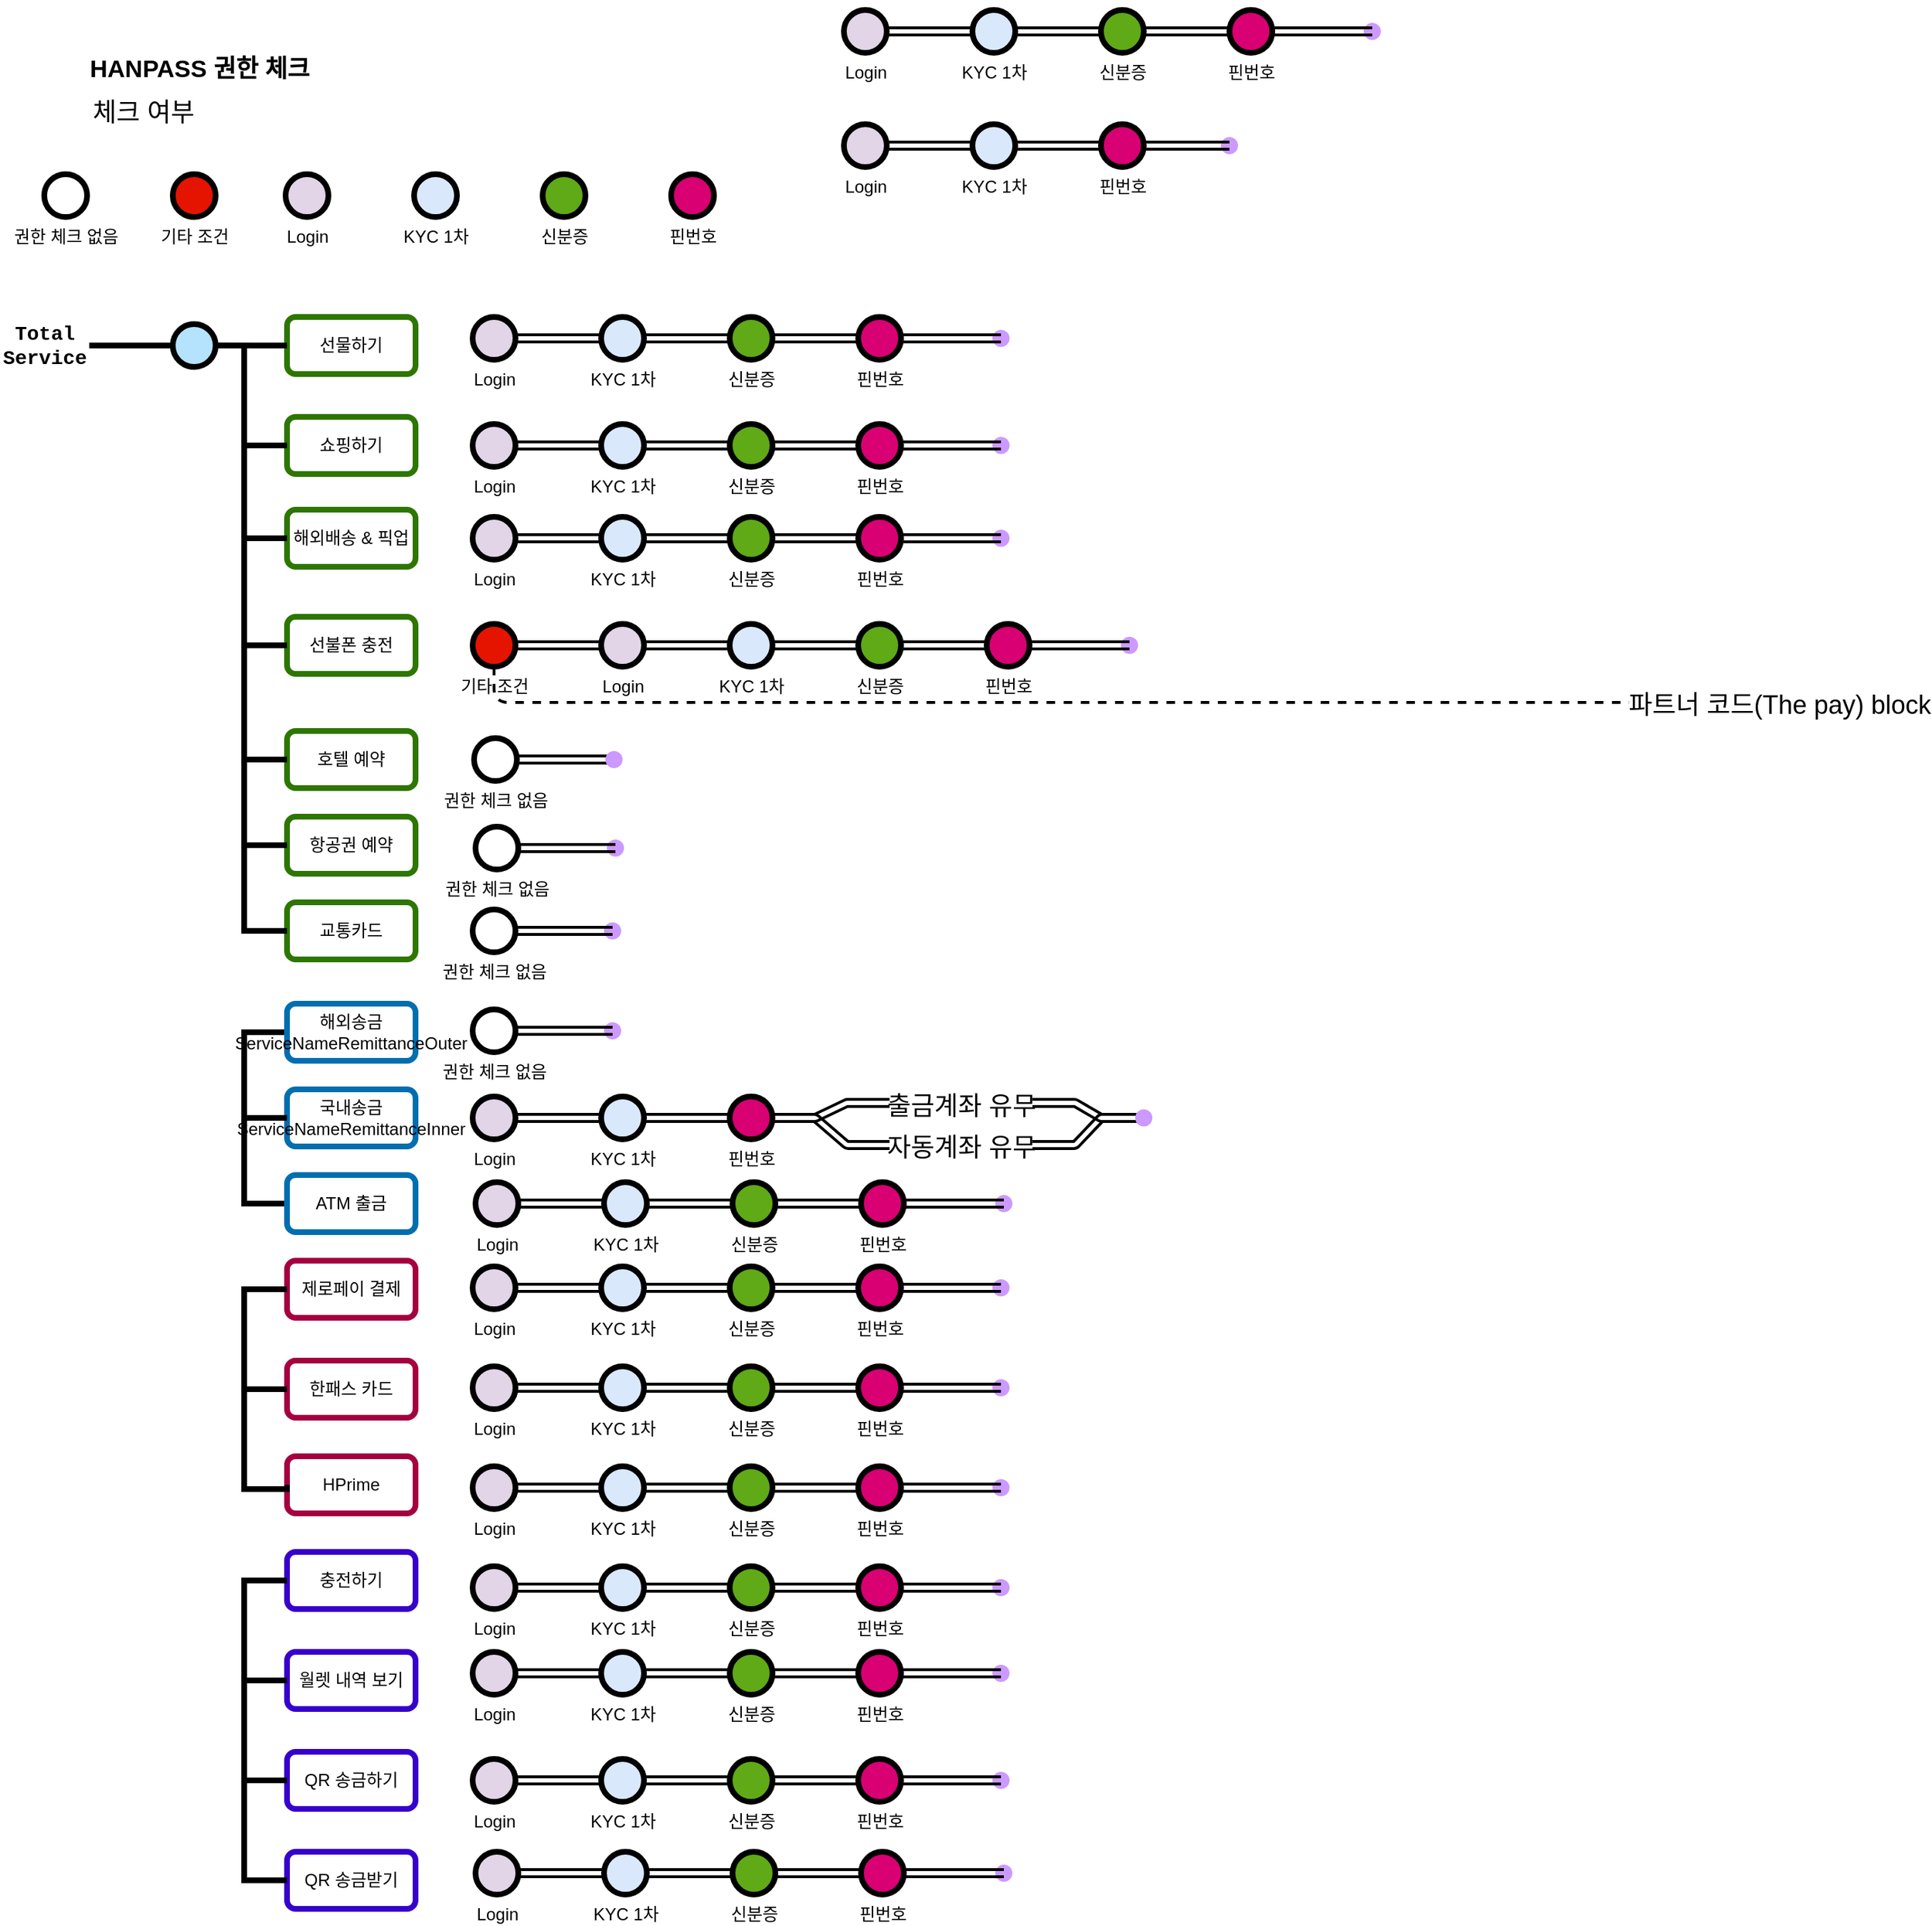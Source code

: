 <mxfile version="20.2.3" type="github">
  <diagram id="yPxyJZ8AM_hMuL3Unpa9" name="simple gitflow">
    <mxGraphModel dx="1113" dy="459" grid="1" gridSize="10" guides="1" tooltips="1" connect="1" arrows="1" fold="1" page="1" pageScale="1" pageWidth="1100" pageHeight="850" math="0" shadow="0">
      <root>
        <mxCell id="0" />
        <mxCell id="1" parent="0" />
        <UserObject label="HANPASS 권한 체크&lt;br&gt;" id="9hBKPDzoitwpIBdzFDQ7-6">
          <mxCell style="text;whiteSpace=wrap;html=1;fontStyle=1;fontSize=17;" parent="1" vertex="1">
            <mxGeometry x="90" y="60" width="170" height="30" as="geometry" />
          </mxCell>
        </UserObject>
        <UserObject label="&lt;font style=&quot;font-size: 18px;&quot;&gt;체크 여부&lt;/font&gt;" id="9hBKPDzoitwpIBdzFDQ7-10">
          <mxCell style="text;whiteSpace=wrap;html=1;" parent="1" vertex="1">
            <mxGeometry x="91.5" y="90" width="78.5" height="50" as="geometry" />
          </mxCell>
        </UserObject>
        <mxCell id="9hBKPDzoitwpIBdzFDQ7-25" value="" style="verticalLabelPosition=bottom;verticalAlign=top;html=1;strokeWidth=4;shape=mxgraph.flowchart.on-page_reference;plain-blue;gradientColor=none;fillColor=#B5E3Fe;strokeColor=#000000;" parent="1" vertex="1">
          <mxGeometry x="150" y="255" width="30" height="30" as="geometry" />
        </mxCell>
        <mxCell id="9hBKPDzoitwpIBdzFDQ7-26" value="KYC 1차" style="verticalLabelPosition=bottom;verticalAlign=top;html=1;strokeWidth=4;shape=mxgraph.flowchart.on-page_reference;plain-blue;gradientColor=none;strokeColor=#000000;" parent="1" vertex="1">
          <mxGeometry x="319" y="150" width="30" height="30" as="geometry" />
        </mxCell>
        <mxCell id="9hBKPDzoitwpIBdzFDQ7-27" value="" style="edgeStyle=orthogonalEdgeStyle;rounded=0;html=1;jettySize=auto;orthogonalLoop=1;strokeWidth=4;endArrow=none;endFill=0;entryX=1;entryY=0.5;entryDx=0;entryDy=0;exitX=0;exitY=0.5;exitDx=0;exitDy=0;exitPerimeter=0;" parent="1" target="9hBKPDzoitwpIBdzFDQ7-28" edge="1" source="9hBKPDzoitwpIBdzFDQ7-25">
          <mxGeometry x="204.5" y="270" as="geometry">
            <mxPoint x="150" y="270" as="sourcePoint" />
            <mxPoint x="160" y="270" as="targetPoint" />
            <Array as="points">
              <mxPoint x="150" y="270" />
            </Array>
          </mxGeometry>
        </mxCell>
        <mxCell id="9hBKPDzoitwpIBdzFDQ7-28" value="Total&lt;br&gt;Service" style="text;html=1;strokeColor=none;fillColor=none;align=center;verticalAlign=middle;whiteSpace=wrap;overflow=hidden;fontSize=14;fontStyle=1;fontFamily=Courier New;" parent="1" vertex="1">
          <mxGeometry x="29" y="250" width="62.5" height="40" as="geometry" />
        </mxCell>
        <mxCell id="ZWDIc0FmqlrQE_8LziBr-5" value="Login" style="verticalLabelPosition=bottom;verticalAlign=top;html=1;strokeWidth=4;shape=mxgraph.flowchart.on-page_reference;plain-purple;gradientColor=none;strokeColor=#000000;" vertex="1" parent="1">
          <mxGeometry x="229" y="150" width="30" height="30" as="geometry" />
        </mxCell>
        <mxCell id="ZWDIc0FmqlrQE_8LziBr-7" value="&lt;font color=&quot;#000000&quot;&gt;선물하기&lt;/font&gt;" style="rounded=1;whiteSpace=wrap;html=1;fillColor=#FFFFFF;strokeColor=#2D7600;fillStyle=auto;fontColor=#ffffff;strokeWidth=4;" vertex="1" parent="1">
          <mxGeometry x="230" y="250" width="90" height="40" as="geometry" />
        </mxCell>
        <mxCell id="ZWDIc0FmqlrQE_8LziBr-26" value="" style="edgeStyle=orthogonalEdgeStyle;rounded=0;html=1;jettySize=auto;orthogonalLoop=1;strokeWidth=4;endArrow=none;endFill=0;entryX=1;entryY=0.5;entryDx=0;entryDy=0;exitX=0;exitY=0.5;exitDx=0;exitDy=0;" edge="1" parent="1" source="ZWDIc0FmqlrQE_8LziBr-7">
          <mxGeometry x="293" y="269.88" as="geometry">
            <mxPoint x="238.5" y="269.88" as="sourcePoint" />
            <mxPoint x="180" y="269.88" as="targetPoint" />
            <Array as="points">
              <mxPoint x="209" y="270" />
            </Array>
          </mxGeometry>
        </mxCell>
        <mxCell id="ZWDIc0FmqlrQE_8LziBr-27" value="&lt;font color=&quot;#000000&quot;&gt;쇼핑하기&lt;br&gt;&lt;/font&gt;" style="rounded=1;whiteSpace=wrap;html=1;fillColor=#FFFFFF;strokeColor=#2D7600;fillStyle=auto;fontColor=#ffffff;strokeWidth=4;" vertex="1" parent="1">
          <mxGeometry x="230" y="320" width="90" height="40" as="geometry" />
        </mxCell>
        <mxCell id="ZWDIc0FmqlrQE_8LziBr-28" value="&lt;font color=&quot;#000000&quot;&gt;해외배송 &amp;amp; 픽업&lt;br&gt;&lt;/font&gt;" style="rounded=1;whiteSpace=wrap;html=1;fillColor=#FFFFFF;strokeColor=#2D7600;fillStyle=auto;fontColor=#ffffff;strokeWidth=4;" vertex="1" parent="1">
          <mxGeometry x="230" y="385" width="90" height="40" as="geometry" />
        </mxCell>
        <mxCell id="ZWDIc0FmqlrQE_8LziBr-29" value="" style="edgeStyle=orthogonalEdgeStyle;rounded=0;html=1;jettySize=auto;orthogonalLoop=1;strokeWidth=4;endArrow=none;endFill=0;exitX=0;exitY=0.5;exitDx=0;exitDy=0;" edge="1" parent="1" source="ZWDIc0FmqlrQE_8LziBr-27">
          <mxGeometry x="303" y="279.88" as="geometry">
            <mxPoint x="240" y="280" as="sourcePoint" />
            <mxPoint x="180" y="270" as="targetPoint" />
            <Array as="points">
              <mxPoint x="200" y="340" />
              <mxPoint x="200" y="270" />
            </Array>
          </mxGeometry>
        </mxCell>
        <mxCell id="ZWDIc0FmqlrQE_8LziBr-30" value="" style="edgeStyle=orthogonalEdgeStyle;rounded=0;html=1;jettySize=auto;orthogonalLoop=1;strokeWidth=4;endArrow=none;endFill=0;exitX=0;exitY=0.5;exitDx=0;exitDy=0;entryX=1;entryY=0.5;entryDx=0;entryDy=0;entryPerimeter=0;" edge="1" parent="1" source="ZWDIc0FmqlrQE_8LziBr-28" target="9hBKPDzoitwpIBdzFDQ7-25">
          <mxGeometry x="313" y="289.88" as="geometry">
            <mxPoint x="240" y="370" as="sourcePoint" />
            <mxPoint x="190" y="280" as="targetPoint" />
            <Array as="points">
              <mxPoint x="200" y="405" />
              <mxPoint x="200" y="270" />
            </Array>
          </mxGeometry>
        </mxCell>
        <mxCell id="ZWDIc0FmqlrQE_8LziBr-31" value="&lt;font color=&quot;#000000&quot;&gt;선불폰 충전&lt;br&gt;&lt;/font&gt;" style="rounded=1;whiteSpace=wrap;html=1;fillColor=#FFFFFF;strokeColor=#2D7600;fillStyle=auto;fontColor=#ffffff;strokeWidth=4;" vertex="1" parent="1">
          <mxGeometry x="230" y="460" width="90" height="40" as="geometry" />
        </mxCell>
        <mxCell id="ZWDIc0FmqlrQE_8LziBr-32" value="&lt;font color=&quot;#000000&quot;&gt;호텔 예약&lt;br&gt;&lt;/font&gt;" style="rounded=1;whiteSpace=wrap;html=1;fillColor=#FFFFFF;strokeColor=#2D7600;fillStyle=auto;fontColor=#ffffff;strokeWidth=4;" vertex="1" parent="1">
          <mxGeometry x="230" y="540" width="90" height="40" as="geometry" />
        </mxCell>
        <mxCell id="ZWDIc0FmqlrQE_8LziBr-33" value="&lt;font color=&quot;#000000&quot;&gt;항공권 예약&lt;br&gt;&lt;/font&gt;" style="rounded=1;whiteSpace=wrap;html=1;fillColor=#FFFFFF;strokeColor=#2D7600;fillStyle=auto;fontColor=#ffffff;strokeWidth=4;" vertex="1" parent="1">
          <mxGeometry x="230" y="600" width="90" height="40" as="geometry" />
        </mxCell>
        <mxCell id="ZWDIc0FmqlrQE_8LziBr-34" value="" style="edgeStyle=orthogonalEdgeStyle;rounded=0;html=1;jettySize=auto;orthogonalLoop=1;strokeWidth=4;endArrow=none;endFill=0;exitX=0;exitY=0.5;exitDx=0;exitDy=0;entryX=0;entryY=0.5;entryDx=0;entryDy=0;" edge="1" parent="1" source="ZWDIc0FmqlrQE_8LziBr-41" target="ZWDIc0FmqlrQE_8LziBr-38">
          <mxGeometry x="313" y="750.88" as="geometry">
            <mxPoint x="230" y="866" as="sourcePoint" />
            <mxPoint x="180" y="731" as="targetPoint" />
            <Array as="points">
              <mxPoint x="200" y="871" />
              <mxPoint x="200" y="751" />
            </Array>
          </mxGeometry>
        </mxCell>
        <mxCell id="ZWDIc0FmqlrQE_8LziBr-35" value="" style="edgeStyle=orthogonalEdgeStyle;rounded=0;html=1;jettySize=auto;orthogonalLoop=1;strokeWidth=4;endArrow=none;endFill=0;exitX=0;exitY=0.5;exitDx=0;exitDy=0;entryX=1;entryY=0.5;entryDx=0;entryDy=0;entryPerimeter=0;" edge="1" parent="1" source="ZWDIc0FmqlrQE_8LziBr-33" target="9hBKPDzoitwpIBdzFDQ7-25">
          <mxGeometry x="263" y="519.88" as="geometry">
            <mxPoint x="180" y="635" as="sourcePoint" />
            <mxPoint x="130" y="500" as="targetPoint" />
            <Array as="points">
              <mxPoint x="200" y="620" />
              <mxPoint x="200" y="270" />
            </Array>
          </mxGeometry>
        </mxCell>
        <mxCell id="ZWDIc0FmqlrQE_8LziBr-36" value="" style="edgeStyle=orthogonalEdgeStyle;rounded=0;html=1;jettySize=auto;orthogonalLoop=1;strokeWidth=4;endArrow=none;endFill=0;exitX=0;exitY=0.5;exitDx=0;exitDy=0;" edge="1" parent="1" source="ZWDIc0FmqlrQE_8LziBr-32">
          <mxGeometry x="224.5" y="432.38" as="geometry">
            <mxPoint x="141.5" y="547.5" as="sourcePoint" />
            <mxPoint x="180" y="270" as="targetPoint" />
            <Array as="points">
              <mxPoint x="200" y="560" />
              <mxPoint x="200" y="270" />
            </Array>
          </mxGeometry>
        </mxCell>
        <mxCell id="ZWDIc0FmqlrQE_8LziBr-37" value="" style="edgeStyle=orthogonalEdgeStyle;rounded=0;html=1;jettySize=auto;orthogonalLoop=1;strokeWidth=4;endArrow=none;endFill=0;exitX=0;exitY=0.5;exitDx=0;exitDy=0;entryX=1;entryY=0.5;entryDx=0;entryDy=0;entryPerimeter=0;" edge="1" parent="1" source="ZWDIc0FmqlrQE_8LziBr-31" target="9hBKPDzoitwpIBdzFDQ7-25">
          <mxGeometry x="263" y="409.88" as="geometry">
            <mxPoint x="180" y="525" as="sourcePoint" />
            <mxPoint x="130" y="390" as="targetPoint" />
            <Array as="points">
              <mxPoint x="200" y="480" />
              <mxPoint x="200" y="270" />
            </Array>
          </mxGeometry>
        </mxCell>
        <mxCell id="ZWDIc0FmqlrQE_8LziBr-38" value="&lt;font color=&quot;#000000&quot;&gt;해외송금&lt;br&gt;&lt;/font&gt;&lt;span style=&quot;color: rgb(0, 0, 0); text-align: left;&quot;&gt;ServiceNameRemittanceOuter&lt;/span&gt;&lt;font color=&quot;#000000&quot;&gt;&lt;br&gt;&lt;/font&gt;" style="rounded=1;whiteSpace=wrap;html=1;fillColor=#FFFFFF;strokeColor=#006EAF;fillStyle=auto;fontColor=#ffffff;strokeWidth=4;" vertex="1" parent="1">
          <mxGeometry x="230" y="731" width="90" height="40" as="geometry" />
        </mxCell>
        <mxCell id="ZWDIc0FmqlrQE_8LziBr-40" value="&lt;font color=&quot;#000000&quot;&gt;국내송금&lt;br&gt;&lt;/font&gt;&lt;span style=&quot;color: rgb(0, 0, 0); text-align: left;&quot;&gt;ServiceNameRemittanceInner&lt;/span&gt;&lt;font color=&quot;#000000&quot;&gt;&lt;br&gt;&lt;/font&gt;" style="rounded=1;whiteSpace=wrap;html=1;fillColor=#FFFFFF;strokeColor=#006EAF;fillStyle=auto;fontColor=#ffffff;strokeWidth=4;" vertex="1" parent="1">
          <mxGeometry x="230" y="791" width="90" height="40" as="geometry" />
        </mxCell>
        <mxCell id="ZWDIc0FmqlrQE_8LziBr-41" value="&lt;font color=&quot;#000000&quot;&gt;ATM 출금&lt;br&gt;&lt;/font&gt;" style="rounded=1;whiteSpace=wrap;html=1;fillColor=#FFFFFF;strokeColor=#006EAF;fillStyle=auto;fontColor=#ffffff;strokeWidth=4;" vertex="1" parent="1">
          <mxGeometry x="230" y="851" width="90" height="40" as="geometry" />
        </mxCell>
        <mxCell id="ZWDIc0FmqlrQE_8LziBr-42" value="&lt;font color=&quot;#000000&quot;&gt;제로페이 결제&lt;br&gt;&lt;/font&gt;" style="rounded=1;whiteSpace=wrap;html=1;fillColor=none;strokeColor=#A50040;fillStyle=auto;fontColor=#ffffff;strokeWidth=4;" vertex="1" parent="1">
          <mxGeometry x="230" y="911" width="90" height="40" as="geometry" />
        </mxCell>
        <mxCell id="ZWDIc0FmqlrQE_8LziBr-43" value="&lt;font color=&quot;#000000&quot;&gt;한패스 카드&lt;br&gt;&lt;/font&gt;" style="rounded=1;whiteSpace=wrap;html=1;fillColor=none;strokeColor=#A50040;fillStyle=auto;fontColor=#ffffff;strokeWidth=4;" vertex="1" parent="1">
          <mxGeometry x="230" y="981" width="90" height="40" as="geometry" />
        </mxCell>
        <mxCell id="ZWDIc0FmqlrQE_8LziBr-44" value="&lt;font color=&quot;#000000&quot;&gt;충전하기&lt;br&gt;&lt;/font&gt;" style="rounded=1;whiteSpace=wrap;html=1;fillColor=none;strokeColor=#3700CC;fillStyle=auto;fontColor=#ffffff;strokeWidth=4;" vertex="1" parent="1">
          <mxGeometry x="230" y="1115" width="90" height="40" as="geometry" />
        </mxCell>
        <mxCell id="ZWDIc0FmqlrQE_8LziBr-47" value="" style="edgeStyle=orthogonalEdgeStyle;rounded=0;html=1;jettySize=auto;orthogonalLoop=1;strokeWidth=4;endArrow=none;endFill=0;entryX=0;entryY=0.5;entryDx=0;entryDy=0;exitX=0;exitY=0.5;exitDx=0;exitDy=0;" edge="1" parent="1" source="ZWDIc0FmqlrQE_8LziBr-43" target="ZWDIc0FmqlrQE_8LziBr-42">
          <mxGeometry x="237.2" y="950.88" as="geometry">
            <mxPoint x="159.95" y="1071" as="sourcePoint" />
            <mxPoint x="154.2" y="951" as="targetPoint" />
            <Array as="points">
              <mxPoint x="200" y="1001" />
              <mxPoint x="200" y="931" />
            </Array>
          </mxGeometry>
        </mxCell>
        <mxCell id="ZWDIc0FmqlrQE_8LziBr-48" value="" style="edgeStyle=orthogonalEdgeStyle;rounded=0;html=1;jettySize=auto;orthogonalLoop=1;strokeWidth=4;endArrow=none;endFill=0;exitX=0;exitY=0.5;exitDx=0;exitDy=0;" edge="1" parent="1" source="ZWDIc0FmqlrQE_8LziBr-40">
          <mxGeometry x="260.1" y="760.88" as="geometry">
            <mxPoint x="182.85" y="881" as="sourcePoint" />
            <mxPoint x="200" y="811" as="targetPoint" />
            <Array as="points">
              <mxPoint x="200" y="811" />
            </Array>
          </mxGeometry>
        </mxCell>
        <mxCell id="ZWDIc0FmqlrQE_8LziBr-49" value="&lt;font color=&quot;#000000&quot;&gt;월렛 내역 보기&lt;br&gt;&lt;/font&gt;" style="rounded=1;whiteSpace=wrap;html=1;fillColor=none;strokeColor=#3700CC;fillStyle=auto;fontColor=#ffffff;strokeWidth=4;" vertex="1" parent="1">
          <mxGeometry x="230" y="1185" width="90" height="40" as="geometry" />
        </mxCell>
        <mxCell id="ZWDIc0FmqlrQE_8LziBr-50" value="&lt;font color=&quot;#000000&quot;&gt;QR 송금하기&lt;br&gt;&lt;/font&gt;" style="rounded=1;whiteSpace=wrap;html=1;fillColor=none;strokeColor=#3700CC;fillStyle=auto;fontColor=#ffffff;strokeWidth=4;" vertex="1" parent="1">
          <mxGeometry x="230" y="1255" width="90" height="40" as="geometry" />
        </mxCell>
        <mxCell id="ZWDIc0FmqlrQE_8LziBr-51" value="&lt;font color=&quot;#000000&quot;&gt;QR 송금받기&lt;br&gt;&lt;/font&gt;" style="rounded=1;whiteSpace=wrap;html=1;fillColor=none;strokeColor=#3700CC;fillStyle=auto;fontColor=#ffffff;strokeWidth=4;" vertex="1" parent="1">
          <mxGeometry x="230" y="1325" width="90" height="40" as="geometry" />
        </mxCell>
        <mxCell id="ZWDIc0FmqlrQE_8LziBr-52" value="" style="edgeStyle=orthogonalEdgeStyle;rounded=0;html=1;jettySize=auto;orthogonalLoop=1;strokeWidth=4;endArrow=none;endFill=0;entryX=0;entryY=0.5;entryDx=0;entryDy=0;exitX=0;exitY=0.5;exitDx=0;exitDy=0;" edge="1" parent="1" source="ZWDIc0FmqlrQE_8LziBr-51" target="ZWDIc0FmqlrQE_8LziBr-44">
          <mxGeometry x="282.95" y="1134.88" as="geometry">
            <mxPoint x="205.7" y="1255" as="sourcePoint" />
            <mxPoint x="199.95" y="1135" as="targetPoint" />
            <Array as="points">
              <mxPoint x="200" y="1345" />
              <mxPoint x="200" y="1135" />
            </Array>
          </mxGeometry>
        </mxCell>
        <mxCell id="ZWDIc0FmqlrQE_8LziBr-53" value="" style="edgeStyle=orthogonalEdgeStyle;rounded=0;html=1;jettySize=auto;orthogonalLoop=1;strokeWidth=4;endArrow=none;endFill=0;entryX=0;entryY=0.5;entryDx=0;entryDy=0;exitX=0;exitY=0.5;exitDx=0;exitDy=0;" edge="1" parent="1" source="ZWDIc0FmqlrQE_8LziBr-50" target="ZWDIc0FmqlrQE_8LziBr-49">
          <mxGeometry x="237.2" y="1194.88" as="geometry">
            <mxPoint x="159.95" y="1315" as="sourcePoint" />
            <mxPoint x="154.2" y="1195" as="targetPoint" />
            <Array as="points">
              <mxPoint x="200" y="1275" />
              <mxPoint x="200" y="1205" />
            </Array>
          </mxGeometry>
        </mxCell>
        <mxCell id="ZWDIc0FmqlrQE_8LziBr-62" value="&lt;font color=&quot;#000000&quot;&gt;HPrime&lt;br&gt;&lt;/font&gt;" style="rounded=1;whiteSpace=wrap;html=1;fillColor=none;strokeColor=#A50040;fillStyle=auto;fontColor=#ffffff;strokeWidth=4;" vertex="1" parent="1">
          <mxGeometry x="230" y="1048" width="90" height="40" as="geometry" />
        </mxCell>
        <mxCell id="ZWDIc0FmqlrQE_8LziBr-63" value="" style="edgeStyle=orthogonalEdgeStyle;rounded=0;html=1;jettySize=auto;orthogonalLoop=1;strokeWidth=4;endArrow=none;endFill=0;exitX=0;exitY=0.5;exitDx=0;exitDy=0;" edge="1" parent="1" source="ZWDIc0FmqlrQE_8LziBr-62">
          <mxGeometry x="237.2" y="1020.88" as="geometry">
            <mxPoint x="230" y="1071" as="sourcePoint" />
            <mxPoint x="230" y="1001" as="targetPoint" />
            <Array as="points">
              <mxPoint x="230" y="1071" />
              <mxPoint x="200" y="1071" />
              <mxPoint x="200" y="1001" />
            </Array>
          </mxGeometry>
        </mxCell>
        <mxCell id="ZWDIc0FmqlrQE_8LziBr-64" value="&lt;font color=&quot;#000000&quot;&gt;교통카드&lt;br&gt;&lt;/font&gt;" style="rounded=1;whiteSpace=wrap;html=1;fillColor=#FFFFFF;strokeColor=#2D7600;fillStyle=auto;fontColor=#ffffff;strokeWidth=4;" vertex="1" parent="1">
          <mxGeometry x="230" y="660" width="90" height="40" as="geometry" />
        </mxCell>
        <mxCell id="ZWDIc0FmqlrQE_8LziBr-65" value="" style="edgeStyle=orthogonalEdgeStyle;rounded=0;html=1;jettySize=auto;orthogonalLoop=1;strokeWidth=4;endArrow=none;endFill=0;exitX=0;exitY=0.5;exitDx=0;exitDy=0;entryX=0;entryY=0.5;entryDx=0;entryDy=0;" edge="1" parent="1" source="ZWDIc0FmqlrQE_8LziBr-64" target="ZWDIc0FmqlrQE_8LziBr-33">
          <mxGeometry x="207.25" y="589.88" as="geometry">
            <mxPoint x="174.25" y="690" as="sourcePoint" />
            <mxPoint x="124.25" y="340" as="targetPoint" />
            <Array as="points">
              <mxPoint x="200" y="680" />
              <mxPoint x="200" y="620" />
            </Array>
          </mxGeometry>
        </mxCell>
        <mxCell id="ZWDIc0FmqlrQE_8LziBr-66" value="&lt;font color=&quot;#000000&quot;&gt;신분증&lt;/font&gt;" style="verticalLabelPosition=bottom;verticalAlign=top;html=1;strokeWidth=4;shape=mxgraph.flowchart.on-page_reference;strokeColor=#000000;fillColor=#60a917;fontColor=#ffffff;" vertex="1" parent="1">
          <mxGeometry x="409" y="150" width="30" height="30" as="geometry" />
        </mxCell>
        <mxCell id="ZWDIc0FmqlrQE_8LziBr-74" value="&lt;font color=&quot;#000000&quot;&gt;핀번호&lt;/font&gt;" style="verticalLabelPosition=bottom;verticalAlign=top;html=1;strokeWidth=4;shape=mxgraph.flowchart.on-page_reference;strokeColor=default;fillColor=#d80073;fontColor=#ffffff;" vertex="1" parent="1">
          <mxGeometry x="499" y="150" width="30" height="30" as="geometry" />
        </mxCell>
        <mxCell id="ZWDIc0FmqlrQE_8LziBr-131" value="" style="group" vertex="1" connectable="0" parent="1">
          <mxGeometry x="360" y="245" width="390" height="40" as="geometry" />
        </mxCell>
        <mxCell id="ZWDIc0FmqlrQE_8LziBr-76" value="KYC 1차" style="verticalLabelPosition=bottom;verticalAlign=top;html=1;strokeWidth=4;shape=mxgraph.flowchart.on-page_reference;plain-blue;gradientColor=none;strokeColor=#000000;" vertex="1" parent="ZWDIc0FmqlrQE_8LziBr-131">
          <mxGeometry x="90" y="5" width="30" height="30" as="geometry" />
        </mxCell>
        <mxCell id="ZWDIc0FmqlrQE_8LziBr-88" style="edgeStyle=entityRelationEdgeStyle;shape=link;rounded=1;sketch=0;orthogonalLoop=1;jettySize=auto;html=1;entryX=0;entryY=0.5;entryDx=0;entryDy=0;entryPerimeter=0;shadow=0;fontSize=18;fontColor=#000000;startSize=6;endSize=6;sourcePerimeterSpacing=0;targetPerimeterSpacing=0;strokeColor=default;strokeWidth=2;" edge="1" parent="ZWDIc0FmqlrQE_8LziBr-131" source="ZWDIc0FmqlrQE_8LziBr-77" target="ZWDIc0FmqlrQE_8LziBr-76">
          <mxGeometry relative="1" as="geometry" />
        </mxCell>
        <mxCell id="ZWDIc0FmqlrQE_8LziBr-77" value="Login" style="verticalLabelPosition=bottom;verticalAlign=top;html=1;strokeWidth=4;shape=mxgraph.flowchart.on-page_reference;plain-purple;gradientColor=none;strokeColor=#000000;" vertex="1" parent="ZWDIc0FmqlrQE_8LziBr-131">
          <mxGeometry y="5" width="30" height="30" as="geometry" />
        </mxCell>
        <mxCell id="ZWDIc0FmqlrQE_8LziBr-78" value="&lt;font color=&quot;#000000&quot;&gt;신분증&lt;/font&gt;" style="verticalLabelPosition=bottom;verticalAlign=top;html=1;strokeWidth=4;shape=mxgraph.flowchart.on-page_reference;strokeColor=#000000;fillColor=#60a917;fontColor=#ffffff;" vertex="1" parent="ZWDIc0FmqlrQE_8LziBr-131">
          <mxGeometry x="180" y="5" width="30" height="30" as="geometry" />
        </mxCell>
        <mxCell id="ZWDIc0FmqlrQE_8LziBr-89" style="edgeStyle=entityRelationEdgeStyle;shape=link;rounded=1;sketch=0;orthogonalLoop=1;jettySize=auto;html=1;entryX=0;entryY=0.5;entryDx=0;entryDy=0;entryPerimeter=0;shadow=0;fontSize=18;fontColor=#000000;startSize=6;endSize=6;sourcePerimeterSpacing=0;targetPerimeterSpacing=0;strokeColor=default;strokeWidth=2;" edge="1" parent="ZWDIc0FmqlrQE_8LziBr-131" source="ZWDIc0FmqlrQE_8LziBr-76" target="ZWDIc0FmqlrQE_8LziBr-78">
          <mxGeometry relative="1" as="geometry" />
        </mxCell>
        <mxCell id="ZWDIc0FmqlrQE_8LziBr-79" value="&lt;font color=&quot;#000000&quot;&gt;핀번호&lt;/font&gt;" style="verticalLabelPosition=bottom;verticalAlign=top;html=1;strokeWidth=4;shape=mxgraph.flowchart.on-page_reference;strokeColor=default;fillColor=#d80073;fontColor=#ffffff;" vertex="1" parent="ZWDIc0FmqlrQE_8LziBr-131">
          <mxGeometry x="270" y="5" width="30" height="30" as="geometry" />
        </mxCell>
        <mxCell id="ZWDIc0FmqlrQE_8LziBr-90" style="edgeStyle=entityRelationEdgeStyle;shape=link;rounded=1;sketch=0;orthogonalLoop=1;jettySize=auto;html=1;entryX=0;entryY=0.5;entryDx=0;entryDy=0;entryPerimeter=0;shadow=0;fontSize=18;fontColor=#000000;startSize=6;endSize=6;sourcePerimeterSpacing=0;targetPerimeterSpacing=0;strokeColor=default;strokeWidth=2;" edge="1" parent="ZWDIc0FmqlrQE_8LziBr-131" source="ZWDIc0FmqlrQE_8LziBr-78" target="ZWDIc0FmqlrQE_8LziBr-79">
          <mxGeometry relative="1" as="geometry" />
        </mxCell>
        <mxCell id="ZWDIc0FmqlrQE_8LziBr-93" value="" style="shape=waypoint;sketch=0;size=6;pointerEvents=1;points=[];fillColor=#d80073;resizable=0;rotatable=0;perimeter=centerPerimeter;snapToPoint=1;verticalAlign=top;fontColor=#000000;strokeWidth=4;strokeColor=#CC99FF;" vertex="1" parent="ZWDIc0FmqlrQE_8LziBr-131">
          <mxGeometry x="350" width="40" height="40" as="geometry" />
        </mxCell>
        <mxCell id="ZWDIc0FmqlrQE_8LziBr-94" value="" style="edgeStyle=entityRelationEdgeStyle;shape=link;rounded=1;sketch=0;orthogonalLoop=1;jettySize=auto;html=1;shadow=0;fontSize=18;fontColor=#000000;startSize=6;endSize=6;sourcePerimeterSpacing=0;targetPerimeterSpacing=0;strokeColor=default;strokeWidth=2;" edge="1" parent="ZWDIc0FmqlrQE_8LziBr-131" source="ZWDIc0FmqlrQE_8LziBr-79" target="ZWDIc0FmqlrQE_8LziBr-93">
          <mxGeometry relative="1" as="geometry" />
        </mxCell>
        <mxCell id="ZWDIc0FmqlrQE_8LziBr-132" value="" style="group" vertex="1" connectable="0" parent="1">
          <mxGeometry x="360" y="320" width="390" height="40" as="geometry" />
        </mxCell>
        <mxCell id="ZWDIc0FmqlrQE_8LziBr-133" value="KYC 1차" style="verticalLabelPosition=bottom;verticalAlign=top;html=1;strokeWidth=4;shape=mxgraph.flowchart.on-page_reference;plain-blue;gradientColor=none;strokeColor=#000000;" vertex="1" parent="ZWDIc0FmqlrQE_8LziBr-132">
          <mxGeometry x="90" y="5" width="30" height="30" as="geometry" />
        </mxCell>
        <mxCell id="ZWDIc0FmqlrQE_8LziBr-134" style="edgeStyle=entityRelationEdgeStyle;shape=link;rounded=1;sketch=0;orthogonalLoop=1;jettySize=auto;html=1;entryX=0;entryY=0.5;entryDx=0;entryDy=0;entryPerimeter=0;shadow=0;fontSize=18;fontColor=#000000;startSize=6;endSize=6;sourcePerimeterSpacing=0;targetPerimeterSpacing=0;strokeColor=default;strokeWidth=2;" edge="1" parent="ZWDIc0FmqlrQE_8LziBr-132" source="ZWDIc0FmqlrQE_8LziBr-135" target="ZWDIc0FmqlrQE_8LziBr-133">
          <mxGeometry relative="1" as="geometry" />
        </mxCell>
        <mxCell id="ZWDIc0FmqlrQE_8LziBr-135" value="Login" style="verticalLabelPosition=bottom;verticalAlign=top;html=1;strokeWidth=4;shape=mxgraph.flowchart.on-page_reference;plain-purple;gradientColor=none;strokeColor=#000000;" vertex="1" parent="ZWDIc0FmqlrQE_8LziBr-132">
          <mxGeometry y="5" width="30" height="30" as="geometry" />
        </mxCell>
        <mxCell id="ZWDIc0FmqlrQE_8LziBr-136" value="&lt;font color=&quot;#000000&quot;&gt;신분증&lt;/font&gt;" style="verticalLabelPosition=bottom;verticalAlign=top;html=1;strokeWidth=4;shape=mxgraph.flowchart.on-page_reference;strokeColor=#000000;fillColor=#60a917;fontColor=#ffffff;" vertex="1" parent="ZWDIc0FmqlrQE_8LziBr-132">
          <mxGeometry x="180" y="5" width="30" height="30" as="geometry" />
        </mxCell>
        <mxCell id="ZWDIc0FmqlrQE_8LziBr-137" style="edgeStyle=entityRelationEdgeStyle;shape=link;rounded=1;sketch=0;orthogonalLoop=1;jettySize=auto;html=1;entryX=0;entryY=0.5;entryDx=0;entryDy=0;entryPerimeter=0;shadow=0;fontSize=18;fontColor=#000000;startSize=6;endSize=6;sourcePerimeterSpacing=0;targetPerimeterSpacing=0;strokeColor=default;strokeWidth=2;" edge="1" parent="ZWDIc0FmqlrQE_8LziBr-132" source="ZWDIc0FmqlrQE_8LziBr-133" target="ZWDIc0FmqlrQE_8LziBr-136">
          <mxGeometry relative="1" as="geometry" />
        </mxCell>
        <mxCell id="ZWDIc0FmqlrQE_8LziBr-138" value="&lt;font color=&quot;#000000&quot;&gt;핀번호&lt;/font&gt;" style="verticalLabelPosition=bottom;verticalAlign=top;html=1;strokeWidth=4;shape=mxgraph.flowchart.on-page_reference;strokeColor=default;fillColor=#d80073;fontColor=#ffffff;" vertex="1" parent="ZWDIc0FmqlrQE_8LziBr-132">
          <mxGeometry x="270" y="5" width="30" height="30" as="geometry" />
        </mxCell>
        <mxCell id="ZWDIc0FmqlrQE_8LziBr-139" style="edgeStyle=entityRelationEdgeStyle;shape=link;rounded=1;sketch=0;orthogonalLoop=1;jettySize=auto;html=1;entryX=0;entryY=0.5;entryDx=0;entryDy=0;entryPerimeter=0;shadow=0;fontSize=18;fontColor=#000000;startSize=6;endSize=6;sourcePerimeterSpacing=0;targetPerimeterSpacing=0;strokeColor=default;strokeWidth=2;" edge="1" parent="ZWDIc0FmqlrQE_8LziBr-132" source="ZWDIc0FmqlrQE_8LziBr-136" target="ZWDIc0FmqlrQE_8LziBr-138">
          <mxGeometry relative="1" as="geometry" />
        </mxCell>
        <mxCell id="ZWDIc0FmqlrQE_8LziBr-140" value="" style="shape=waypoint;sketch=0;size=6;pointerEvents=1;points=[];fillColor=#d80073;resizable=0;rotatable=0;perimeter=centerPerimeter;snapToPoint=1;verticalAlign=top;fontColor=#000000;strokeWidth=4;strokeColor=#CC99FF;" vertex="1" parent="ZWDIc0FmqlrQE_8LziBr-132">
          <mxGeometry x="350" width="40" height="40" as="geometry" />
        </mxCell>
        <mxCell id="ZWDIc0FmqlrQE_8LziBr-141" value="" style="edgeStyle=entityRelationEdgeStyle;shape=link;rounded=1;sketch=0;orthogonalLoop=1;jettySize=auto;html=1;shadow=0;fontSize=18;fontColor=#000000;startSize=6;endSize=6;sourcePerimeterSpacing=0;targetPerimeterSpacing=0;strokeColor=default;strokeWidth=2;" edge="1" parent="ZWDIc0FmqlrQE_8LziBr-132" source="ZWDIc0FmqlrQE_8LziBr-138" target="ZWDIc0FmqlrQE_8LziBr-140">
          <mxGeometry relative="1" as="geometry" />
        </mxCell>
        <mxCell id="ZWDIc0FmqlrQE_8LziBr-142" value="" style="group" vertex="1" connectable="0" parent="1">
          <mxGeometry x="362" y="851" width="390" height="40" as="geometry" />
        </mxCell>
        <mxCell id="ZWDIc0FmqlrQE_8LziBr-143" value="KYC 1차" style="verticalLabelPosition=bottom;verticalAlign=top;html=1;strokeWidth=4;shape=mxgraph.flowchart.on-page_reference;plain-blue;gradientColor=none;strokeColor=#000000;" vertex="1" parent="ZWDIc0FmqlrQE_8LziBr-142">
          <mxGeometry x="90" y="5" width="30" height="30" as="geometry" />
        </mxCell>
        <mxCell id="ZWDIc0FmqlrQE_8LziBr-144" style="edgeStyle=entityRelationEdgeStyle;shape=link;rounded=1;sketch=0;orthogonalLoop=1;jettySize=auto;html=1;entryX=0;entryY=0.5;entryDx=0;entryDy=0;entryPerimeter=0;shadow=0;fontSize=18;fontColor=#000000;startSize=6;endSize=6;sourcePerimeterSpacing=0;targetPerimeterSpacing=0;strokeColor=default;strokeWidth=2;" edge="1" parent="ZWDIc0FmqlrQE_8LziBr-142" source="ZWDIc0FmqlrQE_8LziBr-145" target="ZWDIc0FmqlrQE_8LziBr-143">
          <mxGeometry relative="1" as="geometry" />
        </mxCell>
        <mxCell id="ZWDIc0FmqlrQE_8LziBr-145" value="Login" style="verticalLabelPosition=bottom;verticalAlign=top;html=1;strokeWidth=4;shape=mxgraph.flowchart.on-page_reference;plain-purple;gradientColor=none;strokeColor=#000000;" vertex="1" parent="ZWDIc0FmqlrQE_8LziBr-142">
          <mxGeometry y="5" width="30" height="30" as="geometry" />
        </mxCell>
        <mxCell id="ZWDIc0FmqlrQE_8LziBr-146" value="&lt;font color=&quot;#000000&quot;&gt;신분증&lt;/font&gt;" style="verticalLabelPosition=bottom;verticalAlign=top;html=1;strokeWidth=4;shape=mxgraph.flowchart.on-page_reference;strokeColor=#000000;fillColor=#60a917;fontColor=#ffffff;" vertex="1" parent="ZWDIc0FmqlrQE_8LziBr-142">
          <mxGeometry x="180" y="5" width="30" height="30" as="geometry" />
        </mxCell>
        <mxCell id="ZWDIc0FmqlrQE_8LziBr-147" style="edgeStyle=entityRelationEdgeStyle;shape=link;rounded=1;sketch=0;orthogonalLoop=1;jettySize=auto;html=1;entryX=0;entryY=0.5;entryDx=0;entryDy=0;entryPerimeter=0;shadow=0;fontSize=18;fontColor=#000000;startSize=6;endSize=6;sourcePerimeterSpacing=0;targetPerimeterSpacing=0;strokeColor=default;strokeWidth=2;" edge="1" parent="ZWDIc0FmqlrQE_8LziBr-142" source="ZWDIc0FmqlrQE_8LziBr-143" target="ZWDIc0FmqlrQE_8LziBr-146">
          <mxGeometry relative="1" as="geometry" />
        </mxCell>
        <mxCell id="ZWDIc0FmqlrQE_8LziBr-148" value="&lt;font color=&quot;#000000&quot;&gt;핀번호&lt;/font&gt;" style="verticalLabelPosition=bottom;verticalAlign=top;html=1;strokeWidth=4;shape=mxgraph.flowchart.on-page_reference;strokeColor=default;fillColor=#d80073;fontColor=#ffffff;" vertex="1" parent="ZWDIc0FmqlrQE_8LziBr-142">
          <mxGeometry x="270" y="5" width="30" height="30" as="geometry" />
        </mxCell>
        <mxCell id="ZWDIc0FmqlrQE_8LziBr-149" style="edgeStyle=entityRelationEdgeStyle;shape=link;rounded=1;sketch=0;orthogonalLoop=1;jettySize=auto;html=1;entryX=0;entryY=0.5;entryDx=0;entryDy=0;entryPerimeter=0;shadow=0;fontSize=18;fontColor=#000000;startSize=6;endSize=6;sourcePerimeterSpacing=0;targetPerimeterSpacing=0;strokeColor=default;strokeWidth=2;" edge="1" parent="ZWDIc0FmqlrQE_8LziBr-142" source="ZWDIc0FmqlrQE_8LziBr-146" target="ZWDIc0FmqlrQE_8LziBr-148">
          <mxGeometry relative="1" as="geometry" />
        </mxCell>
        <mxCell id="ZWDIc0FmqlrQE_8LziBr-150" value="" style="shape=waypoint;sketch=0;size=6;pointerEvents=1;points=[];fillColor=#d80073;resizable=0;rotatable=0;perimeter=centerPerimeter;snapToPoint=1;verticalAlign=top;fontColor=#000000;strokeWidth=4;strokeColor=#CC99FF;" vertex="1" parent="ZWDIc0FmqlrQE_8LziBr-142">
          <mxGeometry x="350" width="40" height="40" as="geometry" />
        </mxCell>
        <mxCell id="ZWDIc0FmqlrQE_8LziBr-151" value="" style="edgeStyle=entityRelationEdgeStyle;shape=link;rounded=1;sketch=0;orthogonalLoop=1;jettySize=auto;html=1;shadow=0;fontSize=18;fontColor=#000000;startSize=6;endSize=6;sourcePerimeterSpacing=0;targetPerimeterSpacing=0;strokeColor=default;strokeWidth=2;" edge="1" parent="ZWDIc0FmqlrQE_8LziBr-142" source="ZWDIc0FmqlrQE_8LziBr-148" target="ZWDIc0FmqlrQE_8LziBr-150">
          <mxGeometry relative="1" as="geometry" />
        </mxCell>
        <mxCell id="ZWDIc0FmqlrQE_8LziBr-152" value="" style="group" vertex="1" connectable="0" parent="1">
          <mxGeometry x="450" y="460" width="390" height="40" as="geometry" />
        </mxCell>
        <mxCell id="ZWDIc0FmqlrQE_8LziBr-153" value="KYC 1차" style="verticalLabelPosition=bottom;verticalAlign=top;html=1;strokeWidth=4;shape=mxgraph.flowchart.on-page_reference;plain-blue;gradientColor=none;strokeColor=#000000;" vertex="1" parent="ZWDIc0FmqlrQE_8LziBr-152">
          <mxGeometry x="90" y="5" width="30" height="30" as="geometry" />
        </mxCell>
        <mxCell id="ZWDIc0FmqlrQE_8LziBr-154" style="edgeStyle=entityRelationEdgeStyle;shape=link;rounded=1;sketch=0;orthogonalLoop=1;jettySize=auto;html=1;entryX=0;entryY=0.5;entryDx=0;entryDy=0;entryPerimeter=0;shadow=0;fontSize=18;fontColor=#000000;startSize=6;endSize=6;sourcePerimeterSpacing=0;targetPerimeterSpacing=0;strokeColor=default;strokeWidth=2;" edge="1" parent="ZWDIc0FmqlrQE_8LziBr-152" source="ZWDIc0FmqlrQE_8LziBr-155" target="ZWDIc0FmqlrQE_8LziBr-153">
          <mxGeometry relative="1" as="geometry" />
        </mxCell>
        <mxCell id="ZWDIc0FmqlrQE_8LziBr-155" value="Login" style="verticalLabelPosition=bottom;verticalAlign=top;html=1;strokeWidth=4;shape=mxgraph.flowchart.on-page_reference;plain-purple;gradientColor=none;strokeColor=#000000;" vertex="1" parent="ZWDIc0FmqlrQE_8LziBr-152">
          <mxGeometry y="5" width="30" height="30" as="geometry" />
        </mxCell>
        <mxCell id="ZWDIc0FmqlrQE_8LziBr-156" value="&lt;font color=&quot;#000000&quot;&gt;신분증&lt;/font&gt;" style="verticalLabelPosition=bottom;verticalAlign=top;html=1;strokeWidth=4;shape=mxgraph.flowchart.on-page_reference;strokeColor=#000000;fillColor=#60a917;fontColor=#ffffff;" vertex="1" parent="ZWDIc0FmqlrQE_8LziBr-152">
          <mxGeometry x="180" y="5" width="30" height="30" as="geometry" />
        </mxCell>
        <mxCell id="ZWDIc0FmqlrQE_8LziBr-157" style="edgeStyle=entityRelationEdgeStyle;shape=link;rounded=1;sketch=0;orthogonalLoop=1;jettySize=auto;html=1;entryX=0;entryY=0.5;entryDx=0;entryDy=0;entryPerimeter=0;shadow=0;fontSize=18;fontColor=#000000;startSize=6;endSize=6;sourcePerimeterSpacing=0;targetPerimeterSpacing=0;strokeColor=default;strokeWidth=2;" edge="1" parent="ZWDIc0FmqlrQE_8LziBr-152" source="ZWDIc0FmqlrQE_8LziBr-153" target="ZWDIc0FmqlrQE_8LziBr-156">
          <mxGeometry relative="1" as="geometry" />
        </mxCell>
        <mxCell id="ZWDIc0FmqlrQE_8LziBr-158" value="&lt;font color=&quot;#000000&quot;&gt;핀번호&lt;/font&gt;" style="verticalLabelPosition=bottom;verticalAlign=top;html=1;strokeWidth=4;shape=mxgraph.flowchart.on-page_reference;strokeColor=default;fillColor=#d80073;fontColor=#ffffff;" vertex="1" parent="ZWDIc0FmqlrQE_8LziBr-152">
          <mxGeometry x="270" y="5" width="30" height="30" as="geometry" />
        </mxCell>
        <mxCell id="ZWDIc0FmqlrQE_8LziBr-159" style="edgeStyle=entityRelationEdgeStyle;shape=link;rounded=1;sketch=0;orthogonalLoop=1;jettySize=auto;html=1;entryX=0;entryY=0.5;entryDx=0;entryDy=0;entryPerimeter=0;shadow=0;fontSize=18;fontColor=#000000;startSize=6;endSize=6;sourcePerimeterSpacing=0;targetPerimeterSpacing=0;strokeColor=default;strokeWidth=2;" edge="1" parent="ZWDIc0FmqlrQE_8LziBr-152" source="ZWDIc0FmqlrQE_8LziBr-156" target="ZWDIc0FmqlrQE_8LziBr-158">
          <mxGeometry relative="1" as="geometry" />
        </mxCell>
        <mxCell id="ZWDIc0FmqlrQE_8LziBr-160" value="" style="shape=waypoint;sketch=0;size=6;pointerEvents=1;points=[];fillColor=#d80073;resizable=0;rotatable=0;perimeter=centerPerimeter;snapToPoint=1;verticalAlign=top;fontColor=#000000;strokeWidth=4;strokeColor=#CC99FF;" vertex="1" parent="ZWDIc0FmqlrQE_8LziBr-152">
          <mxGeometry x="350" width="40" height="40" as="geometry" />
        </mxCell>
        <mxCell id="ZWDIc0FmqlrQE_8LziBr-161" value="" style="edgeStyle=entityRelationEdgeStyle;shape=link;rounded=1;sketch=0;orthogonalLoop=1;jettySize=auto;html=1;shadow=0;fontSize=18;fontColor=#000000;startSize=6;endSize=6;sourcePerimeterSpacing=0;targetPerimeterSpacing=0;strokeColor=default;strokeWidth=2;" edge="1" parent="ZWDIc0FmqlrQE_8LziBr-152" source="ZWDIc0FmqlrQE_8LziBr-158" target="ZWDIc0FmqlrQE_8LziBr-160">
          <mxGeometry relative="1" as="geometry" />
        </mxCell>
        <mxCell id="ZWDIc0FmqlrQE_8LziBr-163" value="&lt;font color=&quot;#000000&quot;&gt;기타 조건&lt;/font&gt;" style="verticalLabelPosition=bottom;verticalAlign=top;html=1;strokeWidth=4;shape=mxgraph.flowchart.on-page_reference;strokeColor=default;fillColor=#e51400;fontColor=#ffffff;" vertex="1" parent="1">
          <mxGeometry x="150" y="150" width="30" height="30" as="geometry" />
        </mxCell>
        <mxCell id="ZWDIc0FmqlrQE_8LziBr-166" style="edgeStyle=entityRelationEdgeStyle;shape=link;rounded=1;sketch=0;orthogonalLoop=1;jettySize=auto;html=1;entryX=0;entryY=0.5;entryDx=0;entryDy=0;entryPerimeter=0;shadow=0;fontSize=18;fontColor=#000000;startSize=6;endSize=6;sourcePerimeterSpacing=0;targetPerimeterSpacing=0;strokeColor=default;strokeWidth=2;" edge="1" parent="1" source="ZWDIc0FmqlrQE_8LziBr-165" target="ZWDIc0FmqlrQE_8LziBr-155">
          <mxGeometry relative="1" as="geometry" />
        </mxCell>
        <mxCell id="ZWDIc0FmqlrQE_8LziBr-165" value="&lt;font color=&quot;#000000&quot;&gt;기타 조건&lt;/font&gt;" style="verticalLabelPosition=bottom;verticalAlign=top;html=1;strokeWidth=4;shape=mxgraph.flowchart.on-page_reference;strokeColor=default;fillColor=#e51400;fontColor=#ffffff;" vertex="1" parent="1">
          <mxGeometry x="360" y="465" width="30" height="30" as="geometry" />
        </mxCell>
        <mxCell id="ZWDIc0FmqlrQE_8LziBr-168" value="&lt;font color=&quot;#000000&quot;&gt;권한 체크 없음&lt;br&gt;&lt;/font&gt;" style="verticalLabelPosition=bottom;verticalAlign=top;html=1;strokeWidth=4;shape=mxgraph.flowchart.on-page_reference;" vertex="1" parent="1">
          <mxGeometry x="60" y="150" width="30" height="30" as="geometry" />
        </mxCell>
        <mxCell id="ZWDIc0FmqlrQE_8LziBr-187" value="" style="edgeStyle=entityRelationEdgeStyle;shape=link;rounded=1;sketch=0;orthogonalLoop=1;jettySize=auto;html=1;shadow=0;fontSize=18;fontColor=#000000;startSize=6;endSize=6;sourcePerimeterSpacing=0;targetPerimeterSpacing=0;strokeColor=default;strokeWidth=2;" edge="1" parent="1" source="ZWDIc0FmqlrQE_8LziBr-169" target="ZWDIc0FmqlrQE_8LziBr-186">
          <mxGeometry relative="1" as="geometry" />
        </mxCell>
        <mxCell id="ZWDIc0FmqlrQE_8LziBr-169" value="&lt;font color=&quot;#000000&quot;&gt;권한 체크 없음&lt;br&gt;&lt;/font&gt;" style="verticalLabelPosition=bottom;verticalAlign=top;html=1;strokeWidth=4;shape=mxgraph.flowchart.on-page_reference;" vertex="1" parent="1">
          <mxGeometry x="361" y="545" width="30" height="30" as="geometry" />
        </mxCell>
        <mxCell id="ZWDIc0FmqlrQE_8LziBr-171" value="" style="group" vertex="1" connectable="0" parent="1">
          <mxGeometry x="620" y="110" width="290" height="40" as="geometry" />
        </mxCell>
        <mxCell id="ZWDIc0FmqlrQE_8LziBr-114" value="KYC 1차" style="verticalLabelPosition=bottom;verticalAlign=top;html=1;strokeWidth=4;shape=mxgraph.flowchart.on-page_reference;plain-blue;gradientColor=none;strokeColor=#000000;" vertex="1" parent="ZWDIc0FmqlrQE_8LziBr-171">
          <mxGeometry x="90" y="5" width="30" height="30" as="geometry" />
        </mxCell>
        <mxCell id="ZWDIc0FmqlrQE_8LziBr-115" style="edgeStyle=entityRelationEdgeStyle;shape=link;rounded=1;sketch=0;orthogonalLoop=1;jettySize=auto;html=1;entryX=0;entryY=0.5;entryDx=0;entryDy=0;entryPerimeter=0;shadow=0;fontSize=18;fontColor=#000000;startSize=6;endSize=6;sourcePerimeterSpacing=0;targetPerimeterSpacing=0;strokeColor=default;strokeWidth=2;" edge="1" source="ZWDIc0FmqlrQE_8LziBr-116" target="ZWDIc0FmqlrQE_8LziBr-114" parent="ZWDIc0FmqlrQE_8LziBr-171">
          <mxGeometry relative="1" as="geometry" />
        </mxCell>
        <mxCell id="ZWDIc0FmqlrQE_8LziBr-116" value="Login" style="verticalLabelPosition=bottom;verticalAlign=top;html=1;strokeWidth=4;shape=mxgraph.flowchart.on-page_reference;plain-purple;gradientColor=none;strokeColor=#000000;" vertex="1" parent="ZWDIc0FmqlrQE_8LziBr-171">
          <mxGeometry y="5" width="30" height="30" as="geometry" />
        </mxCell>
        <mxCell id="ZWDIc0FmqlrQE_8LziBr-120" value="&lt;font color=&quot;#000000&quot;&gt;핀번호&lt;/font&gt;" style="verticalLabelPosition=bottom;verticalAlign=top;html=1;strokeWidth=4;shape=mxgraph.flowchart.on-page_reference;strokeColor=default;fillColor=#d80073;fontColor=#ffffff;" vertex="1" parent="ZWDIc0FmqlrQE_8LziBr-171">
          <mxGeometry x="180" y="5" width="30" height="30" as="geometry" />
        </mxCell>
        <mxCell id="ZWDIc0FmqlrQE_8LziBr-113" style="edgeStyle=entityRelationEdgeStyle;shape=link;rounded=1;sketch=0;orthogonalLoop=1;jettySize=auto;html=1;entryX=0;entryY=0.5;entryDx=0;entryDy=0;entryPerimeter=0;shadow=0;fontSize=18;fontColor=#000000;startSize=6;endSize=6;sourcePerimeterSpacing=0;targetPerimeterSpacing=0;strokeColor=default;strokeWidth=2;" edge="1" source="ZWDIc0FmqlrQE_8LziBr-114" target="ZWDIc0FmqlrQE_8LziBr-120" parent="ZWDIc0FmqlrQE_8LziBr-171">
          <mxGeometry relative="1" as="geometry">
            <mxPoint x="180" y="20" as="targetPoint" />
          </mxGeometry>
        </mxCell>
        <mxCell id="ZWDIc0FmqlrQE_8LziBr-121" value="" style="shape=waypoint;sketch=0;size=6;pointerEvents=1;points=[];fillColor=#d80073;resizable=0;rotatable=0;perimeter=centerPerimeter;snapToPoint=1;verticalAlign=top;fontColor=#000000;strokeWidth=4;strokeColor=#CC99FF;" vertex="1" parent="ZWDIc0FmqlrQE_8LziBr-171">
          <mxGeometry x="250" width="40" height="40" as="geometry" />
        </mxCell>
        <mxCell id="ZWDIc0FmqlrQE_8LziBr-119" value="" style="edgeStyle=entityRelationEdgeStyle;shape=link;rounded=1;sketch=0;orthogonalLoop=1;jettySize=auto;html=1;shadow=0;fontSize=18;fontColor=#000000;startSize=6;endSize=6;sourcePerimeterSpacing=0;targetPerimeterSpacing=0;strokeColor=default;strokeWidth=2;" edge="1" source="ZWDIc0FmqlrQE_8LziBr-120" target="ZWDIc0FmqlrQE_8LziBr-121" parent="ZWDIc0FmqlrQE_8LziBr-171">
          <mxGeometry relative="1" as="geometry" />
        </mxCell>
        <mxCell id="ZWDIc0FmqlrQE_8LziBr-172" value="" style="group" vertex="1" connectable="0" parent="1">
          <mxGeometry x="620" y="30" width="390" height="40" as="geometry" />
        </mxCell>
        <mxCell id="ZWDIc0FmqlrQE_8LziBr-123" value="KYC 1차" style="verticalLabelPosition=bottom;verticalAlign=top;html=1;strokeWidth=4;shape=mxgraph.flowchart.on-page_reference;plain-blue;gradientColor=none;strokeColor=#000000;" vertex="1" parent="ZWDIc0FmqlrQE_8LziBr-172">
          <mxGeometry x="90" y="5" width="30" height="30" as="geometry" />
        </mxCell>
        <mxCell id="ZWDIc0FmqlrQE_8LziBr-124" style="edgeStyle=entityRelationEdgeStyle;shape=link;rounded=1;sketch=0;orthogonalLoop=1;jettySize=auto;html=1;entryX=0;entryY=0.5;entryDx=0;entryDy=0;entryPerimeter=0;shadow=0;fontSize=18;fontColor=#000000;startSize=6;endSize=6;sourcePerimeterSpacing=0;targetPerimeterSpacing=0;strokeColor=default;strokeWidth=2;" edge="1" source="ZWDIc0FmqlrQE_8LziBr-125" target="ZWDIc0FmqlrQE_8LziBr-123" parent="ZWDIc0FmqlrQE_8LziBr-172">
          <mxGeometry relative="1" as="geometry" />
        </mxCell>
        <mxCell id="ZWDIc0FmqlrQE_8LziBr-125" value="Login" style="verticalLabelPosition=bottom;verticalAlign=top;html=1;strokeWidth=4;shape=mxgraph.flowchart.on-page_reference;plain-purple;gradientColor=none;strokeColor=#000000;" vertex="1" parent="ZWDIc0FmqlrQE_8LziBr-172">
          <mxGeometry y="5" width="30" height="30" as="geometry" />
        </mxCell>
        <mxCell id="ZWDIc0FmqlrQE_8LziBr-127" value="&lt;font color=&quot;#000000&quot;&gt;신분증&lt;/font&gt;" style="verticalLabelPosition=bottom;verticalAlign=top;html=1;strokeWidth=4;shape=mxgraph.flowchart.on-page_reference;strokeColor=#000000;fillColor=#60a917;fontColor=#ffffff;" vertex="1" parent="ZWDIc0FmqlrQE_8LziBr-172">
          <mxGeometry x="180" y="5" width="30" height="30" as="geometry" />
        </mxCell>
        <mxCell id="ZWDIc0FmqlrQE_8LziBr-122" style="edgeStyle=entityRelationEdgeStyle;shape=link;rounded=1;sketch=0;orthogonalLoop=1;jettySize=auto;html=1;entryX=0;entryY=0.5;entryDx=0;entryDy=0;entryPerimeter=0;shadow=0;fontSize=18;fontColor=#000000;startSize=6;endSize=6;sourcePerimeterSpacing=0;targetPerimeterSpacing=0;strokeColor=default;strokeWidth=2;" edge="1" source="ZWDIc0FmqlrQE_8LziBr-123" target="ZWDIc0FmqlrQE_8LziBr-127" parent="ZWDIc0FmqlrQE_8LziBr-172">
          <mxGeometry relative="1" as="geometry" />
        </mxCell>
        <mxCell id="ZWDIc0FmqlrQE_8LziBr-173" value="" style="edgeStyle=entityRelationEdgeStyle;shape=link;rounded=1;sketch=0;orthogonalLoop=1;jettySize=auto;html=1;shadow=0;fontSize=18;fontColor=#000000;startSize=6;endSize=6;sourcePerimeterSpacing=0;targetPerimeterSpacing=0;strokeColor=default;strokeWidth=2;" edge="1" parent="ZWDIc0FmqlrQE_8LziBr-172" source="ZWDIc0FmqlrQE_8LziBr-129" target="ZWDIc0FmqlrQE_8LziBr-130">
          <mxGeometry relative="1" as="geometry" />
        </mxCell>
        <mxCell id="ZWDIc0FmqlrQE_8LziBr-129" value="&lt;font color=&quot;#000000&quot;&gt;핀번호&lt;/font&gt;" style="verticalLabelPosition=bottom;verticalAlign=top;html=1;strokeWidth=4;shape=mxgraph.flowchart.on-page_reference;strokeColor=default;fillColor=#d80073;fontColor=#ffffff;" vertex="1" parent="ZWDIc0FmqlrQE_8LziBr-172">
          <mxGeometry x="270" y="5" width="30" height="30" as="geometry" />
        </mxCell>
        <mxCell id="ZWDIc0FmqlrQE_8LziBr-126" style="edgeStyle=entityRelationEdgeStyle;shape=link;rounded=1;sketch=0;orthogonalLoop=1;jettySize=auto;html=1;entryX=0;entryY=0.5;entryDx=0;entryDy=0;entryPerimeter=0;shadow=0;fontSize=18;fontColor=#000000;startSize=6;endSize=6;sourcePerimeterSpacing=0;targetPerimeterSpacing=0;strokeColor=default;strokeWidth=2;" edge="1" source="ZWDIc0FmqlrQE_8LziBr-127" target="ZWDIc0FmqlrQE_8LziBr-129" parent="ZWDIc0FmqlrQE_8LziBr-172">
          <mxGeometry relative="1" as="geometry" />
        </mxCell>
        <mxCell id="ZWDIc0FmqlrQE_8LziBr-130" value="" style="shape=waypoint;sketch=0;size=6;pointerEvents=1;points=[];fillColor=#d80073;resizable=0;rotatable=0;perimeter=centerPerimeter;snapToPoint=1;verticalAlign=top;fontColor=#000000;strokeWidth=4;strokeColor=#CC99FF;" vertex="1" parent="ZWDIc0FmqlrQE_8LziBr-172">
          <mxGeometry x="350" width="40" height="40" as="geometry" />
        </mxCell>
        <mxCell id="ZWDIc0FmqlrQE_8LziBr-128" value="" style="edgeStyle=entityRelationEdgeStyle;shape=link;rounded=1;sketch=0;orthogonalLoop=1;jettySize=auto;html=1;shadow=0;fontSize=18;fontColor=#000000;startSize=6;endSize=6;sourcePerimeterSpacing=0;targetPerimeterSpacing=0;strokeColor=default;strokeWidth=2;" edge="1" source="ZWDIc0FmqlrQE_8LziBr-129" target="ZWDIc0FmqlrQE_8LziBr-130" parent="ZWDIc0FmqlrQE_8LziBr-172">
          <mxGeometry relative="1" as="geometry" />
        </mxCell>
        <mxCell id="ZWDIc0FmqlrQE_8LziBr-174" value="" style="group" vertex="1" connectable="0" parent="1">
          <mxGeometry x="360" y="385" width="390" height="40" as="geometry" />
        </mxCell>
        <mxCell id="ZWDIc0FmqlrQE_8LziBr-175" value="KYC 1차" style="verticalLabelPosition=bottom;verticalAlign=top;html=1;strokeWidth=4;shape=mxgraph.flowchart.on-page_reference;plain-blue;gradientColor=none;strokeColor=#000000;" vertex="1" parent="ZWDIc0FmqlrQE_8LziBr-174">
          <mxGeometry x="90" y="5" width="30" height="30" as="geometry" />
        </mxCell>
        <mxCell id="ZWDIc0FmqlrQE_8LziBr-176" style="edgeStyle=entityRelationEdgeStyle;shape=link;rounded=1;sketch=0;orthogonalLoop=1;jettySize=auto;html=1;entryX=0;entryY=0.5;entryDx=0;entryDy=0;entryPerimeter=0;shadow=0;fontSize=18;fontColor=#000000;startSize=6;endSize=6;sourcePerimeterSpacing=0;targetPerimeterSpacing=0;strokeColor=default;strokeWidth=2;" edge="1" parent="ZWDIc0FmqlrQE_8LziBr-174" source="ZWDIc0FmqlrQE_8LziBr-177" target="ZWDIc0FmqlrQE_8LziBr-175">
          <mxGeometry relative="1" as="geometry" />
        </mxCell>
        <mxCell id="ZWDIc0FmqlrQE_8LziBr-177" value="Login" style="verticalLabelPosition=bottom;verticalAlign=top;html=1;strokeWidth=4;shape=mxgraph.flowchart.on-page_reference;plain-purple;gradientColor=none;strokeColor=#000000;" vertex="1" parent="ZWDIc0FmqlrQE_8LziBr-174">
          <mxGeometry y="5" width="30" height="30" as="geometry" />
        </mxCell>
        <mxCell id="ZWDIc0FmqlrQE_8LziBr-178" value="&lt;font color=&quot;#000000&quot;&gt;신분증&lt;/font&gt;" style="verticalLabelPosition=bottom;verticalAlign=top;html=1;strokeWidth=4;shape=mxgraph.flowchart.on-page_reference;strokeColor=#000000;fillColor=#60a917;fontColor=#ffffff;" vertex="1" parent="ZWDIc0FmqlrQE_8LziBr-174">
          <mxGeometry x="180" y="5" width="30" height="30" as="geometry" />
        </mxCell>
        <mxCell id="ZWDIc0FmqlrQE_8LziBr-179" style="edgeStyle=entityRelationEdgeStyle;shape=link;rounded=1;sketch=0;orthogonalLoop=1;jettySize=auto;html=1;entryX=0;entryY=0.5;entryDx=0;entryDy=0;entryPerimeter=0;shadow=0;fontSize=18;fontColor=#000000;startSize=6;endSize=6;sourcePerimeterSpacing=0;targetPerimeterSpacing=0;strokeColor=default;strokeWidth=2;" edge="1" parent="ZWDIc0FmqlrQE_8LziBr-174" source="ZWDIc0FmqlrQE_8LziBr-175" target="ZWDIc0FmqlrQE_8LziBr-178">
          <mxGeometry relative="1" as="geometry" />
        </mxCell>
        <mxCell id="ZWDIc0FmqlrQE_8LziBr-180" value="&lt;font color=&quot;#000000&quot;&gt;핀번호&lt;/font&gt;" style="verticalLabelPosition=bottom;verticalAlign=top;html=1;strokeWidth=4;shape=mxgraph.flowchart.on-page_reference;strokeColor=default;fillColor=#d80073;fontColor=#ffffff;" vertex="1" parent="ZWDIc0FmqlrQE_8LziBr-174">
          <mxGeometry x="270" y="5" width="30" height="30" as="geometry" />
        </mxCell>
        <mxCell id="ZWDIc0FmqlrQE_8LziBr-181" style="edgeStyle=entityRelationEdgeStyle;shape=link;rounded=1;sketch=0;orthogonalLoop=1;jettySize=auto;html=1;entryX=0;entryY=0.5;entryDx=0;entryDy=0;entryPerimeter=0;shadow=0;fontSize=18;fontColor=#000000;startSize=6;endSize=6;sourcePerimeterSpacing=0;targetPerimeterSpacing=0;strokeColor=default;strokeWidth=2;" edge="1" parent="ZWDIc0FmqlrQE_8LziBr-174" source="ZWDIc0FmqlrQE_8LziBr-178" target="ZWDIc0FmqlrQE_8LziBr-180">
          <mxGeometry relative="1" as="geometry" />
        </mxCell>
        <mxCell id="ZWDIc0FmqlrQE_8LziBr-182" value="" style="shape=waypoint;sketch=0;size=6;pointerEvents=1;points=[];fillColor=#d80073;resizable=0;rotatable=0;perimeter=centerPerimeter;snapToPoint=1;verticalAlign=top;fontColor=#000000;strokeWidth=4;strokeColor=#CC99FF;" vertex="1" parent="ZWDIc0FmqlrQE_8LziBr-174">
          <mxGeometry x="350" width="40" height="40" as="geometry" />
        </mxCell>
        <mxCell id="ZWDIc0FmqlrQE_8LziBr-183" value="" style="edgeStyle=entityRelationEdgeStyle;shape=link;rounded=1;sketch=0;orthogonalLoop=1;jettySize=auto;html=1;shadow=0;fontSize=18;fontColor=#000000;startSize=6;endSize=6;sourcePerimeterSpacing=0;targetPerimeterSpacing=0;strokeColor=default;strokeWidth=2;" edge="1" parent="ZWDIc0FmqlrQE_8LziBr-174" source="ZWDIc0FmqlrQE_8LziBr-180" target="ZWDIc0FmqlrQE_8LziBr-182">
          <mxGeometry relative="1" as="geometry" />
        </mxCell>
        <mxCell id="ZWDIc0FmqlrQE_8LziBr-186" value="" style="shape=waypoint;sketch=0;size=6;pointerEvents=1;points=[];fillColor=#e1d5e7;resizable=0;rotatable=0;perimeter=centerPerimeter;snapToPoint=1;verticalAlign=top;strokeWidth=4;strokeColor=#CC99FF;" vertex="1" parent="1">
          <mxGeometry x="439" y="540" width="40" height="40" as="geometry" />
        </mxCell>
        <mxCell id="ZWDIc0FmqlrQE_8LziBr-192" value="" style="group" vertex="1" connectable="0" parent="1">
          <mxGeometry x="360" y="910" width="390" height="40" as="geometry" />
        </mxCell>
        <mxCell id="ZWDIc0FmqlrQE_8LziBr-193" value="KYC 1차" style="verticalLabelPosition=bottom;verticalAlign=top;html=1;strokeWidth=4;shape=mxgraph.flowchart.on-page_reference;plain-blue;gradientColor=none;strokeColor=#000000;" vertex="1" parent="ZWDIc0FmqlrQE_8LziBr-192">
          <mxGeometry x="90" y="5" width="30" height="30" as="geometry" />
        </mxCell>
        <mxCell id="ZWDIc0FmqlrQE_8LziBr-194" style="edgeStyle=entityRelationEdgeStyle;shape=link;rounded=1;sketch=0;orthogonalLoop=1;jettySize=auto;html=1;entryX=0;entryY=0.5;entryDx=0;entryDy=0;entryPerimeter=0;shadow=0;fontSize=18;fontColor=#000000;startSize=6;endSize=6;sourcePerimeterSpacing=0;targetPerimeterSpacing=0;strokeColor=default;strokeWidth=2;" edge="1" parent="ZWDIc0FmqlrQE_8LziBr-192" source="ZWDIc0FmqlrQE_8LziBr-195" target="ZWDIc0FmqlrQE_8LziBr-193">
          <mxGeometry relative="1" as="geometry" />
        </mxCell>
        <mxCell id="ZWDIc0FmqlrQE_8LziBr-195" value="Login" style="verticalLabelPosition=bottom;verticalAlign=top;html=1;strokeWidth=4;shape=mxgraph.flowchart.on-page_reference;plain-purple;gradientColor=none;strokeColor=#000000;" vertex="1" parent="ZWDIc0FmqlrQE_8LziBr-192">
          <mxGeometry y="5" width="30" height="30" as="geometry" />
        </mxCell>
        <mxCell id="ZWDIc0FmqlrQE_8LziBr-196" value="&lt;font color=&quot;#000000&quot;&gt;신분증&lt;/font&gt;" style="verticalLabelPosition=bottom;verticalAlign=top;html=1;strokeWidth=4;shape=mxgraph.flowchart.on-page_reference;strokeColor=#000000;fillColor=#60a917;fontColor=#ffffff;" vertex="1" parent="ZWDIc0FmqlrQE_8LziBr-192">
          <mxGeometry x="180" y="5" width="30" height="30" as="geometry" />
        </mxCell>
        <mxCell id="ZWDIc0FmqlrQE_8LziBr-197" style="edgeStyle=entityRelationEdgeStyle;shape=link;rounded=1;sketch=0;orthogonalLoop=1;jettySize=auto;html=1;entryX=0;entryY=0.5;entryDx=0;entryDy=0;entryPerimeter=0;shadow=0;fontSize=18;fontColor=#000000;startSize=6;endSize=6;sourcePerimeterSpacing=0;targetPerimeterSpacing=0;strokeColor=default;strokeWidth=2;" edge="1" parent="ZWDIc0FmqlrQE_8LziBr-192" source="ZWDIc0FmqlrQE_8LziBr-193" target="ZWDIc0FmqlrQE_8LziBr-196">
          <mxGeometry relative="1" as="geometry" />
        </mxCell>
        <mxCell id="ZWDIc0FmqlrQE_8LziBr-198" value="&lt;font color=&quot;#000000&quot;&gt;핀번호&lt;/font&gt;" style="verticalLabelPosition=bottom;verticalAlign=top;html=1;strokeWidth=4;shape=mxgraph.flowchart.on-page_reference;strokeColor=default;fillColor=#d80073;fontColor=#ffffff;" vertex="1" parent="ZWDIc0FmqlrQE_8LziBr-192">
          <mxGeometry x="270" y="5" width="30" height="30" as="geometry" />
        </mxCell>
        <mxCell id="ZWDIc0FmqlrQE_8LziBr-199" style="edgeStyle=entityRelationEdgeStyle;shape=link;rounded=1;sketch=0;orthogonalLoop=1;jettySize=auto;html=1;entryX=0;entryY=0.5;entryDx=0;entryDy=0;entryPerimeter=0;shadow=0;fontSize=18;fontColor=#000000;startSize=6;endSize=6;sourcePerimeterSpacing=0;targetPerimeterSpacing=0;strokeColor=default;strokeWidth=2;" edge="1" parent="ZWDIc0FmqlrQE_8LziBr-192" source="ZWDIc0FmqlrQE_8LziBr-196" target="ZWDIc0FmqlrQE_8LziBr-198">
          <mxGeometry relative="1" as="geometry" />
        </mxCell>
        <mxCell id="ZWDIc0FmqlrQE_8LziBr-200" value="" style="shape=waypoint;sketch=0;size=6;pointerEvents=1;points=[];fillColor=#d80073;resizable=0;rotatable=0;perimeter=centerPerimeter;snapToPoint=1;verticalAlign=top;fontColor=#000000;strokeWidth=4;strokeColor=#CC99FF;" vertex="1" parent="ZWDIc0FmqlrQE_8LziBr-192">
          <mxGeometry x="350" width="40" height="40" as="geometry" />
        </mxCell>
        <mxCell id="ZWDIc0FmqlrQE_8LziBr-201" value="" style="edgeStyle=entityRelationEdgeStyle;shape=link;rounded=1;sketch=0;orthogonalLoop=1;jettySize=auto;html=1;shadow=0;fontSize=18;fontColor=#000000;startSize=6;endSize=6;sourcePerimeterSpacing=0;targetPerimeterSpacing=0;strokeColor=default;strokeWidth=2;" edge="1" parent="ZWDIc0FmqlrQE_8LziBr-192" source="ZWDIc0FmqlrQE_8LziBr-198" target="ZWDIc0FmqlrQE_8LziBr-200">
          <mxGeometry relative="1" as="geometry" />
        </mxCell>
        <mxCell id="ZWDIc0FmqlrQE_8LziBr-202" value="" style="group" vertex="1" connectable="0" parent="1">
          <mxGeometry x="360" y="980" width="390" height="40" as="geometry" />
        </mxCell>
        <mxCell id="ZWDIc0FmqlrQE_8LziBr-203" value="KYC 1차" style="verticalLabelPosition=bottom;verticalAlign=top;html=1;strokeWidth=4;shape=mxgraph.flowchart.on-page_reference;plain-blue;gradientColor=none;strokeColor=#000000;" vertex="1" parent="ZWDIc0FmqlrQE_8LziBr-202">
          <mxGeometry x="90" y="5" width="30" height="30" as="geometry" />
        </mxCell>
        <mxCell id="ZWDIc0FmqlrQE_8LziBr-204" style="edgeStyle=entityRelationEdgeStyle;shape=link;rounded=1;sketch=0;orthogonalLoop=1;jettySize=auto;html=1;entryX=0;entryY=0.5;entryDx=0;entryDy=0;entryPerimeter=0;shadow=0;fontSize=18;fontColor=#000000;startSize=6;endSize=6;sourcePerimeterSpacing=0;targetPerimeterSpacing=0;strokeColor=default;strokeWidth=2;" edge="1" parent="ZWDIc0FmqlrQE_8LziBr-202" source="ZWDIc0FmqlrQE_8LziBr-205" target="ZWDIc0FmqlrQE_8LziBr-203">
          <mxGeometry relative="1" as="geometry" />
        </mxCell>
        <mxCell id="ZWDIc0FmqlrQE_8LziBr-205" value="Login" style="verticalLabelPosition=bottom;verticalAlign=top;html=1;strokeWidth=4;shape=mxgraph.flowchart.on-page_reference;plain-purple;gradientColor=none;strokeColor=#000000;" vertex="1" parent="ZWDIc0FmqlrQE_8LziBr-202">
          <mxGeometry y="5" width="30" height="30" as="geometry" />
        </mxCell>
        <mxCell id="ZWDIc0FmqlrQE_8LziBr-206" value="&lt;font color=&quot;#000000&quot;&gt;신분증&lt;/font&gt;" style="verticalLabelPosition=bottom;verticalAlign=top;html=1;strokeWidth=4;shape=mxgraph.flowchart.on-page_reference;strokeColor=#000000;fillColor=#60a917;fontColor=#ffffff;" vertex="1" parent="ZWDIc0FmqlrQE_8LziBr-202">
          <mxGeometry x="180" y="5" width="30" height="30" as="geometry" />
        </mxCell>
        <mxCell id="ZWDIc0FmqlrQE_8LziBr-207" style="edgeStyle=entityRelationEdgeStyle;shape=link;rounded=1;sketch=0;orthogonalLoop=1;jettySize=auto;html=1;entryX=0;entryY=0.5;entryDx=0;entryDy=0;entryPerimeter=0;shadow=0;fontSize=18;fontColor=#000000;startSize=6;endSize=6;sourcePerimeterSpacing=0;targetPerimeterSpacing=0;strokeColor=default;strokeWidth=2;" edge="1" parent="ZWDIc0FmqlrQE_8LziBr-202" source="ZWDIc0FmqlrQE_8LziBr-203" target="ZWDIc0FmqlrQE_8LziBr-206">
          <mxGeometry relative="1" as="geometry" />
        </mxCell>
        <mxCell id="ZWDIc0FmqlrQE_8LziBr-208" value="&lt;font color=&quot;#000000&quot;&gt;핀번호&lt;/font&gt;" style="verticalLabelPosition=bottom;verticalAlign=top;html=1;strokeWidth=4;shape=mxgraph.flowchart.on-page_reference;strokeColor=default;fillColor=#d80073;fontColor=#ffffff;" vertex="1" parent="ZWDIc0FmqlrQE_8LziBr-202">
          <mxGeometry x="270" y="5" width="30" height="30" as="geometry" />
        </mxCell>
        <mxCell id="ZWDIc0FmqlrQE_8LziBr-209" style="edgeStyle=entityRelationEdgeStyle;shape=link;rounded=1;sketch=0;orthogonalLoop=1;jettySize=auto;html=1;entryX=0;entryY=0.5;entryDx=0;entryDy=0;entryPerimeter=0;shadow=0;fontSize=18;fontColor=#000000;startSize=6;endSize=6;sourcePerimeterSpacing=0;targetPerimeterSpacing=0;strokeColor=default;strokeWidth=2;" edge="1" parent="ZWDIc0FmqlrQE_8LziBr-202" source="ZWDIc0FmqlrQE_8LziBr-206" target="ZWDIc0FmqlrQE_8LziBr-208">
          <mxGeometry relative="1" as="geometry" />
        </mxCell>
        <mxCell id="ZWDIc0FmqlrQE_8LziBr-210" value="" style="shape=waypoint;sketch=0;size=6;pointerEvents=1;points=[];fillColor=#d80073;resizable=0;rotatable=0;perimeter=centerPerimeter;snapToPoint=1;verticalAlign=top;fontColor=#000000;strokeWidth=4;strokeColor=#CC99FF;" vertex="1" parent="ZWDIc0FmqlrQE_8LziBr-202">
          <mxGeometry x="350" width="40" height="40" as="geometry" />
        </mxCell>
        <mxCell id="ZWDIc0FmqlrQE_8LziBr-211" value="" style="edgeStyle=entityRelationEdgeStyle;shape=link;rounded=1;sketch=0;orthogonalLoop=1;jettySize=auto;html=1;shadow=0;fontSize=18;fontColor=#000000;startSize=6;endSize=6;sourcePerimeterSpacing=0;targetPerimeterSpacing=0;strokeColor=default;strokeWidth=2;" edge="1" parent="ZWDIc0FmqlrQE_8LziBr-202" source="ZWDIc0FmqlrQE_8LziBr-208" target="ZWDIc0FmqlrQE_8LziBr-210">
          <mxGeometry relative="1" as="geometry" />
        </mxCell>
        <mxCell id="ZWDIc0FmqlrQE_8LziBr-212" value="" style="group" vertex="1" connectable="0" parent="1">
          <mxGeometry x="360" y="1050" width="390" height="40" as="geometry" />
        </mxCell>
        <mxCell id="ZWDIc0FmqlrQE_8LziBr-213" value="KYC 1차" style="verticalLabelPosition=bottom;verticalAlign=top;html=1;strokeWidth=4;shape=mxgraph.flowchart.on-page_reference;plain-blue;gradientColor=none;strokeColor=#000000;" vertex="1" parent="ZWDIc0FmqlrQE_8LziBr-212">
          <mxGeometry x="90" y="5" width="30" height="30" as="geometry" />
        </mxCell>
        <mxCell id="ZWDIc0FmqlrQE_8LziBr-214" style="edgeStyle=entityRelationEdgeStyle;shape=link;rounded=1;sketch=0;orthogonalLoop=1;jettySize=auto;html=1;entryX=0;entryY=0.5;entryDx=0;entryDy=0;entryPerimeter=0;shadow=0;fontSize=18;fontColor=#000000;startSize=6;endSize=6;sourcePerimeterSpacing=0;targetPerimeterSpacing=0;strokeColor=default;strokeWidth=2;" edge="1" parent="ZWDIc0FmqlrQE_8LziBr-212" source="ZWDIc0FmqlrQE_8LziBr-215" target="ZWDIc0FmqlrQE_8LziBr-213">
          <mxGeometry relative="1" as="geometry" />
        </mxCell>
        <mxCell id="ZWDIc0FmqlrQE_8LziBr-215" value="Login" style="verticalLabelPosition=bottom;verticalAlign=top;html=1;strokeWidth=4;shape=mxgraph.flowchart.on-page_reference;plain-purple;gradientColor=none;strokeColor=#000000;" vertex="1" parent="ZWDIc0FmqlrQE_8LziBr-212">
          <mxGeometry y="5" width="30" height="30" as="geometry" />
        </mxCell>
        <mxCell id="ZWDIc0FmqlrQE_8LziBr-216" value="&lt;font color=&quot;#000000&quot;&gt;신분증&lt;/font&gt;" style="verticalLabelPosition=bottom;verticalAlign=top;html=1;strokeWidth=4;shape=mxgraph.flowchart.on-page_reference;strokeColor=#000000;fillColor=#60a917;fontColor=#ffffff;" vertex="1" parent="ZWDIc0FmqlrQE_8LziBr-212">
          <mxGeometry x="180" y="5" width="30" height="30" as="geometry" />
        </mxCell>
        <mxCell id="ZWDIc0FmqlrQE_8LziBr-217" style="edgeStyle=entityRelationEdgeStyle;shape=link;rounded=1;sketch=0;orthogonalLoop=1;jettySize=auto;html=1;entryX=0;entryY=0.5;entryDx=0;entryDy=0;entryPerimeter=0;shadow=0;fontSize=18;fontColor=#000000;startSize=6;endSize=6;sourcePerimeterSpacing=0;targetPerimeterSpacing=0;strokeColor=default;strokeWidth=2;" edge="1" parent="ZWDIc0FmqlrQE_8LziBr-212" source="ZWDIc0FmqlrQE_8LziBr-213" target="ZWDIc0FmqlrQE_8LziBr-216">
          <mxGeometry relative="1" as="geometry" />
        </mxCell>
        <mxCell id="ZWDIc0FmqlrQE_8LziBr-218" value="&lt;font color=&quot;#000000&quot;&gt;핀번호&lt;/font&gt;" style="verticalLabelPosition=bottom;verticalAlign=top;html=1;strokeWidth=4;shape=mxgraph.flowchart.on-page_reference;strokeColor=default;fillColor=#d80073;fontColor=#ffffff;" vertex="1" parent="ZWDIc0FmqlrQE_8LziBr-212">
          <mxGeometry x="270" y="5" width="30" height="30" as="geometry" />
        </mxCell>
        <mxCell id="ZWDIc0FmqlrQE_8LziBr-219" style="edgeStyle=entityRelationEdgeStyle;shape=link;rounded=1;sketch=0;orthogonalLoop=1;jettySize=auto;html=1;entryX=0;entryY=0.5;entryDx=0;entryDy=0;entryPerimeter=0;shadow=0;fontSize=18;fontColor=#000000;startSize=6;endSize=6;sourcePerimeterSpacing=0;targetPerimeterSpacing=0;strokeColor=default;strokeWidth=2;" edge="1" parent="ZWDIc0FmqlrQE_8LziBr-212" source="ZWDIc0FmqlrQE_8LziBr-216" target="ZWDIc0FmqlrQE_8LziBr-218">
          <mxGeometry relative="1" as="geometry" />
        </mxCell>
        <mxCell id="ZWDIc0FmqlrQE_8LziBr-220" value="" style="shape=waypoint;sketch=0;size=6;pointerEvents=1;points=[];fillColor=#d80073;resizable=0;rotatable=0;perimeter=centerPerimeter;snapToPoint=1;verticalAlign=top;fontColor=#000000;strokeWidth=4;strokeColor=#CC99FF;" vertex="1" parent="ZWDIc0FmqlrQE_8LziBr-212">
          <mxGeometry x="350" width="40" height="40" as="geometry" />
        </mxCell>
        <mxCell id="ZWDIc0FmqlrQE_8LziBr-221" value="" style="edgeStyle=entityRelationEdgeStyle;shape=link;rounded=1;sketch=0;orthogonalLoop=1;jettySize=auto;html=1;shadow=0;fontSize=18;fontColor=#000000;startSize=6;endSize=6;sourcePerimeterSpacing=0;targetPerimeterSpacing=0;strokeColor=default;strokeWidth=2;" edge="1" parent="ZWDIc0FmqlrQE_8LziBr-212" source="ZWDIc0FmqlrQE_8LziBr-218" target="ZWDIc0FmqlrQE_8LziBr-220">
          <mxGeometry relative="1" as="geometry" />
        </mxCell>
        <mxCell id="ZWDIc0FmqlrQE_8LziBr-222" value="" style="group" vertex="1" connectable="0" parent="1">
          <mxGeometry x="360" y="1120" width="390" height="40" as="geometry" />
        </mxCell>
        <mxCell id="ZWDIc0FmqlrQE_8LziBr-223" value="KYC 1차" style="verticalLabelPosition=bottom;verticalAlign=top;html=1;strokeWidth=4;shape=mxgraph.flowchart.on-page_reference;plain-blue;gradientColor=none;strokeColor=#000000;" vertex="1" parent="ZWDIc0FmqlrQE_8LziBr-222">
          <mxGeometry x="90" y="5" width="30" height="30" as="geometry" />
        </mxCell>
        <mxCell id="ZWDIc0FmqlrQE_8LziBr-224" style="edgeStyle=entityRelationEdgeStyle;shape=link;rounded=1;sketch=0;orthogonalLoop=1;jettySize=auto;html=1;entryX=0;entryY=0.5;entryDx=0;entryDy=0;entryPerimeter=0;shadow=0;fontSize=18;fontColor=#000000;startSize=6;endSize=6;sourcePerimeterSpacing=0;targetPerimeterSpacing=0;strokeColor=default;strokeWidth=2;" edge="1" parent="ZWDIc0FmqlrQE_8LziBr-222" source="ZWDIc0FmqlrQE_8LziBr-225" target="ZWDIc0FmqlrQE_8LziBr-223">
          <mxGeometry relative="1" as="geometry" />
        </mxCell>
        <mxCell id="ZWDIc0FmqlrQE_8LziBr-225" value="Login" style="verticalLabelPosition=bottom;verticalAlign=top;html=1;strokeWidth=4;shape=mxgraph.flowchart.on-page_reference;plain-purple;gradientColor=none;strokeColor=#000000;" vertex="1" parent="ZWDIc0FmqlrQE_8LziBr-222">
          <mxGeometry y="5" width="30" height="30" as="geometry" />
        </mxCell>
        <mxCell id="ZWDIc0FmqlrQE_8LziBr-226" value="&lt;font color=&quot;#000000&quot;&gt;신분증&lt;/font&gt;" style="verticalLabelPosition=bottom;verticalAlign=top;html=1;strokeWidth=4;shape=mxgraph.flowchart.on-page_reference;strokeColor=#000000;fillColor=#60a917;fontColor=#ffffff;" vertex="1" parent="ZWDIc0FmqlrQE_8LziBr-222">
          <mxGeometry x="180" y="5" width="30" height="30" as="geometry" />
        </mxCell>
        <mxCell id="ZWDIc0FmqlrQE_8LziBr-227" style="edgeStyle=entityRelationEdgeStyle;shape=link;rounded=1;sketch=0;orthogonalLoop=1;jettySize=auto;html=1;entryX=0;entryY=0.5;entryDx=0;entryDy=0;entryPerimeter=0;shadow=0;fontSize=18;fontColor=#000000;startSize=6;endSize=6;sourcePerimeterSpacing=0;targetPerimeterSpacing=0;strokeColor=default;strokeWidth=2;" edge="1" parent="ZWDIc0FmqlrQE_8LziBr-222" source="ZWDIc0FmqlrQE_8LziBr-223" target="ZWDIc0FmqlrQE_8LziBr-226">
          <mxGeometry relative="1" as="geometry" />
        </mxCell>
        <mxCell id="ZWDIc0FmqlrQE_8LziBr-228" value="&lt;font color=&quot;#000000&quot;&gt;핀번호&lt;/font&gt;" style="verticalLabelPosition=bottom;verticalAlign=top;html=1;strokeWidth=4;shape=mxgraph.flowchart.on-page_reference;strokeColor=default;fillColor=#d80073;fontColor=#ffffff;" vertex="1" parent="ZWDIc0FmqlrQE_8LziBr-222">
          <mxGeometry x="270" y="5" width="30" height="30" as="geometry" />
        </mxCell>
        <mxCell id="ZWDIc0FmqlrQE_8LziBr-229" style="edgeStyle=entityRelationEdgeStyle;shape=link;rounded=1;sketch=0;orthogonalLoop=1;jettySize=auto;html=1;entryX=0;entryY=0.5;entryDx=0;entryDy=0;entryPerimeter=0;shadow=0;fontSize=18;fontColor=#000000;startSize=6;endSize=6;sourcePerimeterSpacing=0;targetPerimeterSpacing=0;strokeColor=default;strokeWidth=2;" edge="1" parent="ZWDIc0FmqlrQE_8LziBr-222" source="ZWDIc0FmqlrQE_8LziBr-226" target="ZWDIc0FmqlrQE_8LziBr-228">
          <mxGeometry relative="1" as="geometry" />
        </mxCell>
        <mxCell id="ZWDIc0FmqlrQE_8LziBr-230" value="" style="shape=waypoint;sketch=0;size=6;pointerEvents=1;points=[];fillColor=#d80073;resizable=0;rotatable=0;perimeter=centerPerimeter;snapToPoint=1;verticalAlign=top;fontColor=#000000;strokeWidth=4;strokeColor=#CC99FF;" vertex="1" parent="ZWDIc0FmqlrQE_8LziBr-222">
          <mxGeometry x="350" width="40" height="40" as="geometry" />
        </mxCell>
        <mxCell id="ZWDIc0FmqlrQE_8LziBr-231" value="" style="edgeStyle=entityRelationEdgeStyle;shape=link;rounded=1;sketch=0;orthogonalLoop=1;jettySize=auto;html=1;shadow=0;fontSize=18;fontColor=#000000;startSize=6;endSize=6;sourcePerimeterSpacing=0;targetPerimeterSpacing=0;strokeColor=default;strokeWidth=2;" edge="1" parent="ZWDIc0FmqlrQE_8LziBr-222" source="ZWDIc0FmqlrQE_8LziBr-228" target="ZWDIc0FmqlrQE_8LziBr-230">
          <mxGeometry relative="1" as="geometry" />
        </mxCell>
        <mxCell id="ZWDIc0FmqlrQE_8LziBr-232" value="" style="group" vertex="1" connectable="0" parent="1">
          <mxGeometry x="360" y="1180" width="390" height="40" as="geometry" />
        </mxCell>
        <mxCell id="ZWDIc0FmqlrQE_8LziBr-233" value="KYC 1차" style="verticalLabelPosition=bottom;verticalAlign=top;html=1;strokeWidth=4;shape=mxgraph.flowchart.on-page_reference;plain-blue;gradientColor=none;strokeColor=#000000;" vertex="1" parent="ZWDIc0FmqlrQE_8LziBr-232">
          <mxGeometry x="90" y="5" width="30" height="30" as="geometry" />
        </mxCell>
        <mxCell id="ZWDIc0FmqlrQE_8LziBr-234" style="edgeStyle=entityRelationEdgeStyle;shape=link;rounded=1;sketch=0;orthogonalLoop=1;jettySize=auto;html=1;entryX=0;entryY=0.5;entryDx=0;entryDy=0;entryPerimeter=0;shadow=0;fontSize=18;fontColor=#000000;startSize=6;endSize=6;sourcePerimeterSpacing=0;targetPerimeterSpacing=0;strokeColor=default;strokeWidth=2;" edge="1" parent="ZWDIc0FmqlrQE_8LziBr-232" source="ZWDIc0FmqlrQE_8LziBr-235" target="ZWDIc0FmqlrQE_8LziBr-233">
          <mxGeometry relative="1" as="geometry" />
        </mxCell>
        <mxCell id="ZWDIc0FmqlrQE_8LziBr-235" value="Login" style="verticalLabelPosition=bottom;verticalAlign=top;html=1;strokeWidth=4;shape=mxgraph.flowchart.on-page_reference;plain-purple;gradientColor=none;strokeColor=#000000;" vertex="1" parent="ZWDIc0FmqlrQE_8LziBr-232">
          <mxGeometry y="5" width="30" height="30" as="geometry" />
        </mxCell>
        <mxCell id="ZWDIc0FmqlrQE_8LziBr-236" value="&lt;font color=&quot;#000000&quot;&gt;신분증&lt;/font&gt;" style="verticalLabelPosition=bottom;verticalAlign=top;html=1;strokeWidth=4;shape=mxgraph.flowchart.on-page_reference;strokeColor=#000000;fillColor=#60a917;fontColor=#ffffff;" vertex="1" parent="ZWDIc0FmqlrQE_8LziBr-232">
          <mxGeometry x="180" y="5" width="30" height="30" as="geometry" />
        </mxCell>
        <mxCell id="ZWDIc0FmqlrQE_8LziBr-237" style="edgeStyle=entityRelationEdgeStyle;shape=link;rounded=1;sketch=0;orthogonalLoop=1;jettySize=auto;html=1;entryX=0;entryY=0.5;entryDx=0;entryDy=0;entryPerimeter=0;shadow=0;fontSize=18;fontColor=#000000;startSize=6;endSize=6;sourcePerimeterSpacing=0;targetPerimeterSpacing=0;strokeColor=default;strokeWidth=2;" edge="1" parent="ZWDIc0FmqlrQE_8LziBr-232" source="ZWDIc0FmqlrQE_8LziBr-233" target="ZWDIc0FmqlrQE_8LziBr-236">
          <mxGeometry relative="1" as="geometry" />
        </mxCell>
        <mxCell id="ZWDIc0FmqlrQE_8LziBr-238" value="&lt;font color=&quot;#000000&quot;&gt;핀번호&lt;/font&gt;" style="verticalLabelPosition=bottom;verticalAlign=top;html=1;strokeWidth=4;shape=mxgraph.flowchart.on-page_reference;strokeColor=default;fillColor=#d80073;fontColor=#ffffff;" vertex="1" parent="ZWDIc0FmqlrQE_8LziBr-232">
          <mxGeometry x="270" y="5" width="30" height="30" as="geometry" />
        </mxCell>
        <mxCell id="ZWDIc0FmqlrQE_8LziBr-239" style="edgeStyle=entityRelationEdgeStyle;shape=link;rounded=1;sketch=0;orthogonalLoop=1;jettySize=auto;html=1;entryX=0;entryY=0.5;entryDx=0;entryDy=0;entryPerimeter=0;shadow=0;fontSize=18;fontColor=#000000;startSize=6;endSize=6;sourcePerimeterSpacing=0;targetPerimeterSpacing=0;strokeColor=default;strokeWidth=2;" edge="1" parent="ZWDIc0FmqlrQE_8LziBr-232" source="ZWDIc0FmqlrQE_8LziBr-236" target="ZWDIc0FmqlrQE_8LziBr-238">
          <mxGeometry relative="1" as="geometry" />
        </mxCell>
        <mxCell id="ZWDIc0FmqlrQE_8LziBr-240" value="" style="shape=waypoint;sketch=0;size=6;pointerEvents=1;points=[];fillColor=#d80073;resizable=0;rotatable=0;perimeter=centerPerimeter;snapToPoint=1;verticalAlign=top;fontColor=#000000;strokeWidth=4;strokeColor=#CC99FF;" vertex="1" parent="ZWDIc0FmqlrQE_8LziBr-232">
          <mxGeometry x="350" width="40" height="40" as="geometry" />
        </mxCell>
        <mxCell id="ZWDIc0FmqlrQE_8LziBr-241" value="" style="edgeStyle=entityRelationEdgeStyle;shape=link;rounded=1;sketch=0;orthogonalLoop=1;jettySize=auto;html=1;shadow=0;fontSize=18;fontColor=#000000;startSize=6;endSize=6;sourcePerimeterSpacing=0;targetPerimeterSpacing=0;strokeColor=default;strokeWidth=2;" edge="1" parent="ZWDIc0FmqlrQE_8LziBr-232" source="ZWDIc0FmqlrQE_8LziBr-238" target="ZWDIc0FmqlrQE_8LziBr-240">
          <mxGeometry relative="1" as="geometry" />
        </mxCell>
        <mxCell id="ZWDIc0FmqlrQE_8LziBr-242" value="" style="group" vertex="1" connectable="0" parent="1">
          <mxGeometry x="360" y="1255" width="390" height="40" as="geometry" />
        </mxCell>
        <mxCell id="ZWDIc0FmqlrQE_8LziBr-243" value="KYC 1차" style="verticalLabelPosition=bottom;verticalAlign=top;html=1;strokeWidth=4;shape=mxgraph.flowchart.on-page_reference;plain-blue;gradientColor=none;strokeColor=#000000;" vertex="1" parent="ZWDIc0FmqlrQE_8LziBr-242">
          <mxGeometry x="90" y="5" width="30" height="30" as="geometry" />
        </mxCell>
        <mxCell id="ZWDIc0FmqlrQE_8LziBr-244" style="edgeStyle=entityRelationEdgeStyle;shape=link;rounded=1;sketch=0;orthogonalLoop=1;jettySize=auto;html=1;entryX=0;entryY=0.5;entryDx=0;entryDy=0;entryPerimeter=0;shadow=0;fontSize=18;fontColor=#000000;startSize=6;endSize=6;sourcePerimeterSpacing=0;targetPerimeterSpacing=0;strokeColor=default;strokeWidth=2;" edge="1" parent="ZWDIc0FmqlrQE_8LziBr-242" source="ZWDIc0FmqlrQE_8LziBr-245" target="ZWDIc0FmqlrQE_8LziBr-243">
          <mxGeometry relative="1" as="geometry" />
        </mxCell>
        <mxCell id="ZWDIc0FmqlrQE_8LziBr-245" value="Login" style="verticalLabelPosition=bottom;verticalAlign=top;html=1;strokeWidth=4;shape=mxgraph.flowchart.on-page_reference;plain-purple;gradientColor=none;strokeColor=#000000;" vertex="1" parent="ZWDIc0FmqlrQE_8LziBr-242">
          <mxGeometry y="5" width="30" height="30" as="geometry" />
        </mxCell>
        <mxCell id="ZWDIc0FmqlrQE_8LziBr-246" value="&lt;font color=&quot;#000000&quot;&gt;신분증&lt;/font&gt;" style="verticalLabelPosition=bottom;verticalAlign=top;html=1;strokeWidth=4;shape=mxgraph.flowchart.on-page_reference;strokeColor=#000000;fillColor=#60a917;fontColor=#ffffff;" vertex="1" parent="ZWDIc0FmqlrQE_8LziBr-242">
          <mxGeometry x="180" y="5" width="30" height="30" as="geometry" />
        </mxCell>
        <mxCell id="ZWDIc0FmqlrQE_8LziBr-247" style="edgeStyle=entityRelationEdgeStyle;shape=link;rounded=1;sketch=0;orthogonalLoop=1;jettySize=auto;html=1;entryX=0;entryY=0.5;entryDx=0;entryDy=0;entryPerimeter=0;shadow=0;fontSize=18;fontColor=#000000;startSize=6;endSize=6;sourcePerimeterSpacing=0;targetPerimeterSpacing=0;strokeColor=default;strokeWidth=2;" edge="1" parent="ZWDIc0FmqlrQE_8LziBr-242" source="ZWDIc0FmqlrQE_8LziBr-243" target="ZWDIc0FmqlrQE_8LziBr-246">
          <mxGeometry relative="1" as="geometry" />
        </mxCell>
        <mxCell id="ZWDIc0FmqlrQE_8LziBr-248" value="&lt;font color=&quot;#000000&quot;&gt;핀번호&lt;/font&gt;" style="verticalLabelPosition=bottom;verticalAlign=top;html=1;strokeWidth=4;shape=mxgraph.flowchart.on-page_reference;strokeColor=default;fillColor=#d80073;fontColor=#ffffff;" vertex="1" parent="ZWDIc0FmqlrQE_8LziBr-242">
          <mxGeometry x="270" y="5" width="30" height="30" as="geometry" />
        </mxCell>
        <mxCell id="ZWDIc0FmqlrQE_8LziBr-249" style="edgeStyle=entityRelationEdgeStyle;shape=link;rounded=1;sketch=0;orthogonalLoop=1;jettySize=auto;html=1;entryX=0;entryY=0.5;entryDx=0;entryDy=0;entryPerimeter=0;shadow=0;fontSize=18;fontColor=#000000;startSize=6;endSize=6;sourcePerimeterSpacing=0;targetPerimeterSpacing=0;strokeColor=default;strokeWidth=2;" edge="1" parent="ZWDIc0FmqlrQE_8LziBr-242" source="ZWDIc0FmqlrQE_8LziBr-246" target="ZWDIc0FmqlrQE_8LziBr-248">
          <mxGeometry relative="1" as="geometry" />
        </mxCell>
        <mxCell id="ZWDIc0FmqlrQE_8LziBr-250" value="" style="shape=waypoint;sketch=0;size=6;pointerEvents=1;points=[];fillColor=#d80073;resizable=0;rotatable=0;perimeter=centerPerimeter;snapToPoint=1;verticalAlign=top;fontColor=#000000;strokeWidth=4;strokeColor=#CC99FF;" vertex="1" parent="ZWDIc0FmqlrQE_8LziBr-242">
          <mxGeometry x="350" width="40" height="40" as="geometry" />
        </mxCell>
        <mxCell id="ZWDIc0FmqlrQE_8LziBr-251" value="" style="edgeStyle=entityRelationEdgeStyle;shape=link;rounded=1;sketch=0;orthogonalLoop=1;jettySize=auto;html=1;shadow=0;fontSize=18;fontColor=#000000;startSize=6;endSize=6;sourcePerimeterSpacing=0;targetPerimeterSpacing=0;strokeColor=default;strokeWidth=2;" edge="1" parent="ZWDIc0FmqlrQE_8LziBr-242" source="ZWDIc0FmqlrQE_8LziBr-248" target="ZWDIc0FmqlrQE_8LziBr-250">
          <mxGeometry relative="1" as="geometry" />
        </mxCell>
        <mxCell id="ZWDIc0FmqlrQE_8LziBr-252" value="" style="group" vertex="1" connectable="0" parent="1">
          <mxGeometry x="362" y="1320" width="390" height="40" as="geometry" />
        </mxCell>
        <mxCell id="ZWDIc0FmqlrQE_8LziBr-253" value="KYC 1차" style="verticalLabelPosition=bottom;verticalAlign=top;html=1;strokeWidth=4;shape=mxgraph.flowchart.on-page_reference;plain-blue;gradientColor=none;strokeColor=#000000;" vertex="1" parent="ZWDIc0FmqlrQE_8LziBr-252">
          <mxGeometry x="90" y="5" width="30" height="30" as="geometry" />
        </mxCell>
        <mxCell id="ZWDIc0FmqlrQE_8LziBr-254" style="edgeStyle=entityRelationEdgeStyle;shape=link;rounded=1;sketch=0;orthogonalLoop=1;jettySize=auto;html=1;entryX=0;entryY=0.5;entryDx=0;entryDy=0;entryPerimeter=0;shadow=0;fontSize=18;fontColor=#000000;startSize=6;endSize=6;sourcePerimeterSpacing=0;targetPerimeterSpacing=0;strokeColor=default;strokeWidth=2;" edge="1" parent="ZWDIc0FmqlrQE_8LziBr-252" source="ZWDIc0FmqlrQE_8LziBr-255" target="ZWDIc0FmqlrQE_8LziBr-253">
          <mxGeometry relative="1" as="geometry" />
        </mxCell>
        <mxCell id="ZWDIc0FmqlrQE_8LziBr-255" value="Login" style="verticalLabelPosition=bottom;verticalAlign=top;html=1;strokeWidth=4;shape=mxgraph.flowchart.on-page_reference;plain-purple;gradientColor=none;strokeColor=#000000;" vertex="1" parent="ZWDIc0FmqlrQE_8LziBr-252">
          <mxGeometry y="5" width="30" height="30" as="geometry" />
        </mxCell>
        <mxCell id="ZWDIc0FmqlrQE_8LziBr-256" value="&lt;font color=&quot;#000000&quot;&gt;신분증&lt;/font&gt;" style="verticalLabelPosition=bottom;verticalAlign=top;html=1;strokeWidth=4;shape=mxgraph.flowchart.on-page_reference;strokeColor=#000000;fillColor=#60a917;fontColor=#ffffff;" vertex="1" parent="ZWDIc0FmqlrQE_8LziBr-252">
          <mxGeometry x="180" y="5" width="30" height="30" as="geometry" />
        </mxCell>
        <mxCell id="ZWDIc0FmqlrQE_8LziBr-257" style="edgeStyle=entityRelationEdgeStyle;shape=link;rounded=1;sketch=0;orthogonalLoop=1;jettySize=auto;html=1;entryX=0;entryY=0.5;entryDx=0;entryDy=0;entryPerimeter=0;shadow=0;fontSize=18;fontColor=#000000;startSize=6;endSize=6;sourcePerimeterSpacing=0;targetPerimeterSpacing=0;strokeColor=default;strokeWidth=2;" edge="1" parent="ZWDIc0FmqlrQE_8LziBr-252" source="ZWDIc0FmqlrQE_8LziBr-253" target="ZWDIc0FmqlrQE_8LziBr-256">
          <mxGeometry relative="1" as="geometry" />
        </mxCell>
        <mxCell id="ZWDIc0FmqlrQE_8LziBr-258" value="&lt;font color=&quot;#000000&quot;&gt;핀번호&lt;/font&gt;" style="verticalLabelPosition=bottom;verticalAlign=top;html=1;strokeWidth=4;shape=mxgraph.flowchart.on-page_reference;strokeColor=default;fillColor=#d80073;fontColor=#ffffff;" vertex="1" parent="ZWDIc0FmqlrQE_8LziBr-252">
          <mxGeometry x="270" y="5" width="30" height="30" as="geometry" />
        </mxCell>
        <mxCell id="ZWDIc0FmqlrQE_8LziBr-259" style="edgeStyle=entityRelationEdgeStyle;shape=link;rounded=1;sketch=0;orthogonalLoop=1;jettySize=auto;html=1;entryX=0;entryY=0.5;entryDx=0;entryDy=0;entryPerimeter=0;shadow=0;fontSize=18;fontColor=#000000;startSize=6;endSize=6;sourcePerimeterSpacing=0;targetPerimeterSpacing=0;strokeColor=default;strokeWidth=2;" edge="1" parent="ZWDIc0FmqlrQE_8LziBr-252" source="ZWDIc0FmqlrQE_8LziBr-256" target="ZWDIc0FmqlrQE_8LziBr-258">
          <mxGeometry relative="1" as="geometry" />
        </mxCell>
        <mxCell id="ZWDIc0FmqlrQE_8LziBr-260" value="" style="shape=waypoint;sketch=0;size=6;pointerEvents=1;points=[];fillColor=#d80073;resizable=0;rotatable=0;perimeter=centerPerimeter;snapToPoint=1;verticalAlign=top;fontColor=#000000;strokeWidth=4;strokeColor=#CC99FF;" vertex="1" parent="ZWDIc0FmqlrQE_8LziBr-252">
          <mxGeometry x="350" width="40" height="40" as="geometry" />
        </mxCell>
        <mxCell id="ZWDIc0FmqlrQE_8LziBr-261" value="" style="edgeStyle=entityRelationEdgeStyle;shape=link;rounded=1;sketch=0;orthogonalLoop=1;jettySize=auto;html=1;shadow=0;fontSize=18;fontColor=#000000;startSize=6;endSize=6;sourcePerimeterSpacing=0;targetPerimeterSpacing=0;strokeColor=default;strokeWidth=2;" edge="1" parent="ZWDIc0FmqlrQE_8LziBr-252" source="ZWDIc0FmqlrQE_8LziBr-258" target="ZWDIc0FmqlrQE_8LziBr-260">
          <mxGeometry relative="1" as="geometry" />
        </mxCell>
        <mxCell id="ZWDIc0FmqlrQE_8LziBr-263" value="" style="group" vertex="1" connectable="0" parent="1">
          <mxGeometry x="362" y="602" width="118" height="40" as="geometry" />
        </mxCell>
        <mxCell id="ZWDIc0FmqlrQE_8LziBr-170" value="&lt;font color=&quot;#000000&quot;&gt;권한 체크 없음&lt;br&gt;&lt;/font&gt;" style="verticalLabelPosition=bottom;verticalAlign=top;html=1;strokeWidth=4;shape=mxgraph.flowchart.on-page_reference;" vertex="1" parent="ZWDIc0FmqlrQE_8LziBr-263">
          <mxGeometry y="5" width="30" height="30" as="geometry" />
        </mxCell>
        <mxCell id="ZWDIc0FmqlrQE_8LziBr-188" value="" style="shape=waypoint;sketch=0;size=6;pointerEvents=1;points=[];fillColor=#e1d5e7;resizable=0;rotatable=0;perimeter=centerPerimeter;snapToPoint=1;verticalAlign=top;strokeWidth=4;strokeColor=#CC99FF;" vertex="1" parent="ZWDIc0FmqlrQE_8LziBr-263">
          <mxGeometry x="78" width="40" height="40" as="geometry" />
        </mxCell>
        <mxCell id="ZWDIc0FmqlrQE_8LziBr-189" style="edgeStyle=entityRelationEdgeStyle;shape=link;rounded=1;sketch=0;orthogonalLoop=1;jettySize=auto;html=1;entryX=0.025;entryY=0.5;entryDx=0;entryDy=0;entryPerimeter=0;shadow=0;fontSize=18;fontColor=#000000;startSize=6;endSize=6;sourcePerimeterSpacing=0;targetPerimeterSpacing=0;strokeColor=default;strokeWidth=2;" edge="1" parent="ZWDIc0FmqlrQE_8LziBr-263" source="ZWDIc0FmqlrQE_8LziBr-170" target="ZWDIc0FmqlrQE_8LziBr-188">
          <mxGeometry relative="1" as="geometry" />
        </mxCell>
        <mxCell id="ZWDIc0FmqlrQE_8LziBr-264" value="" style="group" vertex="1" connectable="0" parent="1">
          <mxGeometry x="360" y="660" width="118" height="40" as="geometry" />
        </mxCell>
        <mxCell id="ZWDIc0FmqlrQE_8LziBr-265" value="&lt;font color=&quot;#000000&quot;&gt;권한 체크 없음&lt;br&gt;&lt;/font&gt;" style="verticalLabelPosition=bottom;verticalAlign=top;html=1;strokeWidth=4;shape=mxgraph.flowchart.on-page_reference;" vertex="1" parent="ZWDIc0FmqlrQE_8LziBr-264">
          <mxGeometry y="5" width="30" height="30" as="geometry" />
        </mxCell>
        <mxCell id="ZWDIc0FmqlrQE_8LziBr-266" value="" style="shape=waypoint;sketch=0;size=6;pointerEvents=1;points=[];fillColor=#e1d5e7;resizable=0;rotatable=0;perimeter=centerPerimeter;snapToPoint=1;verticalAlign=top;strokeWidth=4;strokeColor=#CC99FF;" vertex="1" parent="ZWDIc0FmqlrQE_8LziBr-264">
          <mxGeometry x="78" width="40" height="40" as="geometry" />
        </mxCell>
        <mxCell id="ZWDIc0FmqlrQE_8LziBr-267" style="edgeStyle=entityRelationEdgeStyle;shape=link;rounded=1;sketch=0;orthogonalLoop=1;jettySize=auto;html=1;entryX=0.025;entryY=0.5;entryDx=0;entryDy=0;entryPerimeter=0;shadow=0;fontSize=18;fontColor=#000000;startSize=6;endSize=6;sourcePerimeterSpacing=0;targetPerimeterSpacing=0;strokeColor=default;strokeWidth=2;" edge="1" parent="ZWDIc0FmqlrQE_8LziBr-264" source="ZWDIc0FmqlrQE_8LziBr-265" target="ZWDIc0FmqlrQE_8LziBr-266">
          <mxGeometry relative="1" as="geometry" />
        </mxCell>
        <mxCell id="ZWDIc0FmqlrQE_8LziBr-268" value="" style="group" vertex="1" connectable="0" parent="1">
          <mxGeometry x="360" y="730" width="118" height="40" as="geometry" />
        </mxCell>
        <mxCell id="ZWDIc0FmqlrQE_8LziBr-269" value="&lt;font color=&quot;#000000&quot;&gt;권한 체크 없음&lt;br&gt;&lt;/font&gt;" style="verticalLabelPosition=bottom;verticalAlign=top;html=1;strokeWidth=4;shape=mxgraph.flowchart.on-page_reference;" vertex="1" parent="ZWDIc0FmqlrQE_8LziBr-268">
          <mxGeometry y="5" width="30" height="30" as="geometry" />
        </mxCell>
        <mxCell id="ZWDIc0FmqlrQE_8LziBr-270" value="" style="shape=waypoint;sketch=0;size=6;pointerEvents=1;points=[];fillColor=#e1d5e7;resizable=0;rotatable=0;perimeter=centerPerimeter;snapToPoint=1;verticalAlign=top;strokeWidth=4;strokeColor=#CC99FF;" vertex="1" parent="ZWDIc0FmqlrQE_8LziBr-268">
          <mxGeometry x="78" width="40" height="40" as="geometry" />
        </mxCell>
        <mxCell id="ZWDIc0FmqlrQE_8LziBr-271" style="edgeStyle=entityRelationEdgeStyle;shape=link;rounded=1;sketch=0;orthogonalLoop=1;jettySize=auto;html=1;entryX=0.025;entryY=0.5;entryDx=0;entryDy=0;entryPerimeter=0;shadow=0;fontSize=18;fontColor=#000000;startSize=6;endSize=6;sourcePerimeterSpacing=0;targetPerimeterSpacing=0;strokeColor=default;strokeWidth=2;" edge="1" parent="ZWDIc0FmqlrQE_8LziBr-268" source="ZWDIc0FmqlrQE_8LziBr-269" target="ZWDIc0FmqlrQE_8LziBr-270">
          <mxGeometry relative="1" as="geometry" />
        </mxCell>
        <mxCell id="ZWDIc0FmqlrQE_8LziBr-272" value="" style="group" vertex="1" connectable="0" parent="1">
          <mxGeometry x="360" y="791" width="290" height="40" as="geometry" />
        </mxCell>
        <mxCell id="ZWDIc0FmqlrQE_8LziBr-273" value="KYC 1차" style="verticalLabelPosition=bottom;verticalAlign=top;html=1;strokeWidth=4;shape=mxgraph.flowchart.on-page_reference;plain-blue;gradientColor=none;strokeColor=#000000;" vertex="1" parent="ZWDIc0FmqlrQE_8LziBr-272">
          <mxGeometry x="90" y="5" width="30" height="30" as="geometry" />
        </mxCell>
        <mxCell id="ZWDIc0FmqlrQE_8LziBr-274" style="edgeStyle=entityRelationEdgeStyle;shape=link;rounded=1;sketch=0;orthogonalLoop=1;jettySize=auto;html=1;entryX=0;entryY=0.5;entryDx=0;entryDy=0;entryPerimeter=0;shadow=0;fontSize=18;fontColor=#000000;startSize=6;endSize=6;sourcePerimeterSpacing=0;targetPerimeterSpacing=0;strokeColor=default;strokeWidth=2;" edge="1" parent="ZWDIc0FmqlrQE_8LziBr-272" source="ZWDIc0FmqlrQE_8LziBr-275" target="ZWDIc0FmqlrQE_8LziBr-273">
          <mxGeometry relative="1" as="geometry" />
        </mxCell>
        <mxCell id="ZWDIc0FmqlrQE_8LziBr-275" value="Login" style="verticalLabelPosition=bottom;verticalAlign=top;html=1;strokeWidth=4;shape=mxgraph.flowchart.on-page_reference;plain-purple;gradientColor=none;strokeColor=#000000;" vertex="1" parent="ZWDIc0FmqlrQE_8LziBr-272">
          <mxGeometry y="5" width="30" height="30" as="geometry" />
        </mxCell>
        <mxCell id="ZWDIc0FmqlrQE_8LziBr-276" value="&lt;font color=&quot;#000000&quot;&gt;핀번호&lt;/font&gt;" style="verticalLabelPosition=bottom;verticalAlign=top;html=1;strokeWidth=4;shape=mxgraph.flowchart.on-page_reference;strokeColor=default;fillColor=#d80073;fontColor=#ffffff;" vertex="1" parent="ZWDIc0FmqlrQE_8LziBr-272">
          <mxGeometry x="180" y="5" width="30" height="30" as="geometry" />
        </mxCell>
        <mxCell id="ZWDIc0FmqlrQE_8LziBr-277" style="edgeStyle=entityRelationEdgeStyle;shape=link;rounded=1;sketch=0;orthogonalLoop=1;jettySize=auto;html=1;entryX=0;entryY=0.5;entryDx=0;entryDy=0;entryPerimeter=0;shadow=0;fontSize=18;fontColor=#000000;startSize=6;endSize=6;sourcePerimeterSpacing=0;targetPerimeterSpacing=0;strokeColor=default;strokeWidth=2;" edge="1" parent="ZWDIc0FmqlrQE_8LziBr-272" source="ZWDIc0FmqlrQE_8LziBr-273" target="ZWDIc0FmqlrQE_8LziBr-276">
          <mxGeometry relative="1" as="geometry">
            <mxPoint x="180" y="20" as="targetPoint" />
          </mxGeometry>
        </mxCell>
        <mxCell id="ZWDIc0FmqlrQE_8LziBr-279" value="" style="edgeStyle=entityRelationEdgeStyle;shape=link;rounded=1;sketch=0;orthogonalLoop=1;jettySize=auto;html=1;shadow=0;fontSize=18;fontColor=#000000;startSize=6;endSize=6;sourcePerimeterSpacing=0;targetPerimeterSpacing=0;strokeColor=default;strokeWidth=2;entryX=0;entryY=0.5;entryDx=0;entryDy=0;" edge="1" parent="1" source="ZWDIc0FmqlrQE_8LziBr-276" target="ZWDIc0FmqlrQE_8LziBr-284">
          <mxGeometry relative="1" as="geometry">
            <mxPoint x="800" y="771" as="targetPoint" />
          </mxGeometry>
        </mxCell>
        <mxCell id="ZWDIc0FmqlrQE_8LziBr-283" style="edgeStyle=entityRelationEdgeStyle;shape=link;rounded=1;sketch=0;orthogonalLoop=1;jettySize=auto;html=1;shadow=0;fontSize=18;fontColor=#000000;startSize=6;endSize=6;sourcePerimeterSpacing=0;targetPerimeterSpacing=0;strokeColor=default;strokeWidth=2;entryX=0;entryY=0.5;entryDx=0;entryDy=0;" edge="1" parent="1" source="ZWDIc0FmqlrQE_8LziBr-276" target="ZWDIc0FmqlrQE_8LziBr-285">
          <mxGeometry relative="1" as="geometry">
            <mxPoint x="800" y="830" as="targetPoint" />
          </mxGeometry>
        </mxCell>
        <mxCell id="ZWDIc0FmqlrQE_8LziBr-289" style="edgeStyle=entityRelationEdgeStyle;shape=link;rounded=1;sketch=0;orthogonalLoop=1;jettySize=auto;html=1;exitX=1;exitY=0.5;exitDx=0;exitDy=0;entryX=0.467;entryY=0.625;entryDx=0;entryDy=0;entryPerimeter=0;shadow=0;fontSize=18;fontColor=#000000;startSize=6;endSize=6;sourcePerimeterSpacing=0;targetPerimeterSpacing=0;strokeColor=default;strokeWidth=2;" edge="1" parent="1" source="ZWDIc0FmqlrQE_8LziBr-284" target="ZWDIc0FmqlrQE_8LziBr-288">
          <mxGeometry relative="1" as="geometry" />
        </mxCell>
        <mxCell id="ZWDIc0FmqlrQE_8LziBr-284" value="&lt;span style=&quot;font-size: 18px; font-weight: 400;&quot;&gt;출금계좌 유무&lt;/span&gt;" style="text;strokeColor=none;fillColor=none;html=1;fontSize=24;fontStyle=1;verticalAlign=middle;align=center;fillStyle=auto;fontColor=#000000;" vertex="1" parent="1">
          <mxGeometry x="652" y="791" width="100" height="19" as="geometry" />
        </mxCell>
        <mxCell id="ZWDIc0FmqlrQE_8LziBr-290" style="edgeStyle=entityRelationEdgeStyle;shape=link;rounded=1;sketch=0;orthogonalLoop=1;jettySize=auto;html=1;exitX=1;exitY=0.5;exitDx=0;exitDy=0;shadow=0;fontSize=18;fontColor=#000000;startSize=6;endSize=6;sourcePerimeterSpacing=0;targetPerimeterSpacing=0;strokeColor=default;strokeWidth=2;entryX=0.5;entryY=0.725;entryDx=0;entryDy=0;entryPerimeter=0;" edge="1" parent="1" source="ZWDIc0FmqlrQE_8LziBr-285" target="ZWDIc0FmqlrQE_8LziBr-288">
          <mxGeometry relative="1" as="geometry">
            <mxPoint x="960" y="820" as="targetPoint" />
          </mxGeometry>
        </mxCell>
        <mxCell id="ZWDIc0FmqlrQE_8LziBr-285" value="&lt;font style=&quot;font-size: 18px; font-weight: normal;&quot;&gt;자동계좌 유무&lt;/font&gt;" style="text;strokeColor=none;fillColor=none;html=1;fontSize=24;fontStyle=1;verticalAlign=middle;align=center;fillStyle=auto;fontColor=#000000;" vertex="1" parent="1">
          <mxGeometry x="652" y="820" width="100" height="20" as="geometry" />
        </mxCell>
        <mxCell id="ZWDIc0FmqlrQE_8LziBr-288" value="" style="shape=waypoint;sketch=0;size=6;pointerEvents=1;points=[];fillColor=#e1d5e7;resizable=0;rotatable=0;perimeter=centerPerimeter;snapToPoint=1;verticalAlign=top;strokeWidth=4;strokeColor=#CC99FF;" vertex="1" parent="1">
          <mxGeometry x="810" y="791" width="40" height="40" as="geometry" />
        </mxCell>
        <mxCell id="ZWDIc0FmqlrQE_8LziBr-296" value="" style="endArrow=none;dashed=1;html=1;rounded=1;shadow=0;labelBackgroundColor=none;sketch=0;fontSize=18;fontColor=none;sourcePerimeterSpacing=0;targetPerimeterSpacing=0;strokeColor=default;strokeWidth=2;exitX=0.5;exitY=1;exitDx=0;exitDy=0;exitPerimeter=0;align=center;entryX=0;entryY=0.5;entryDx=0;entryDy=0;" edge="1" parent="1" source="ZWDIc0FmqlrQE_8LziBr-165" target="ZWDIc0FmqlrQE_8LziBr-297">
          <mxGeometry width="50" height="50" relative="1" as="geometry">
            <mxPoint x="890" y="590" as="sourcePoint" />
            <mxPoint x="1150" y="520" as="targetPoint" />
            <Array as="points">
              <mxPoint x="375" y="520" />
            </Array>
          </mxGeometry>
        </mxCell>
        <mxCell id="ZWDIc0FmqlrQE_8LziBr-297" value="&lt;span style=&quot;font-weight: normal;&quot;&gt;&lt;font style=&quot;font-size: 18px;&quot;&gt;파트너 코드(The pay) block&lt;/font&gt;&lt;/span&gt;" style="text;strokeColor=none;fillColor=none;html=1;fontSize=24;fontStyle=1;verticalAlign=middle;align=center;fillStyle=auto;fontColor=none;" vertex="1" parent="1">
          <mxGeometry x="1170" y="500" width="210" height="40" as="geometry" />
        </mxCell>
      </root>
    </mxGraphModel>
  </diagram>
</mxfile>
